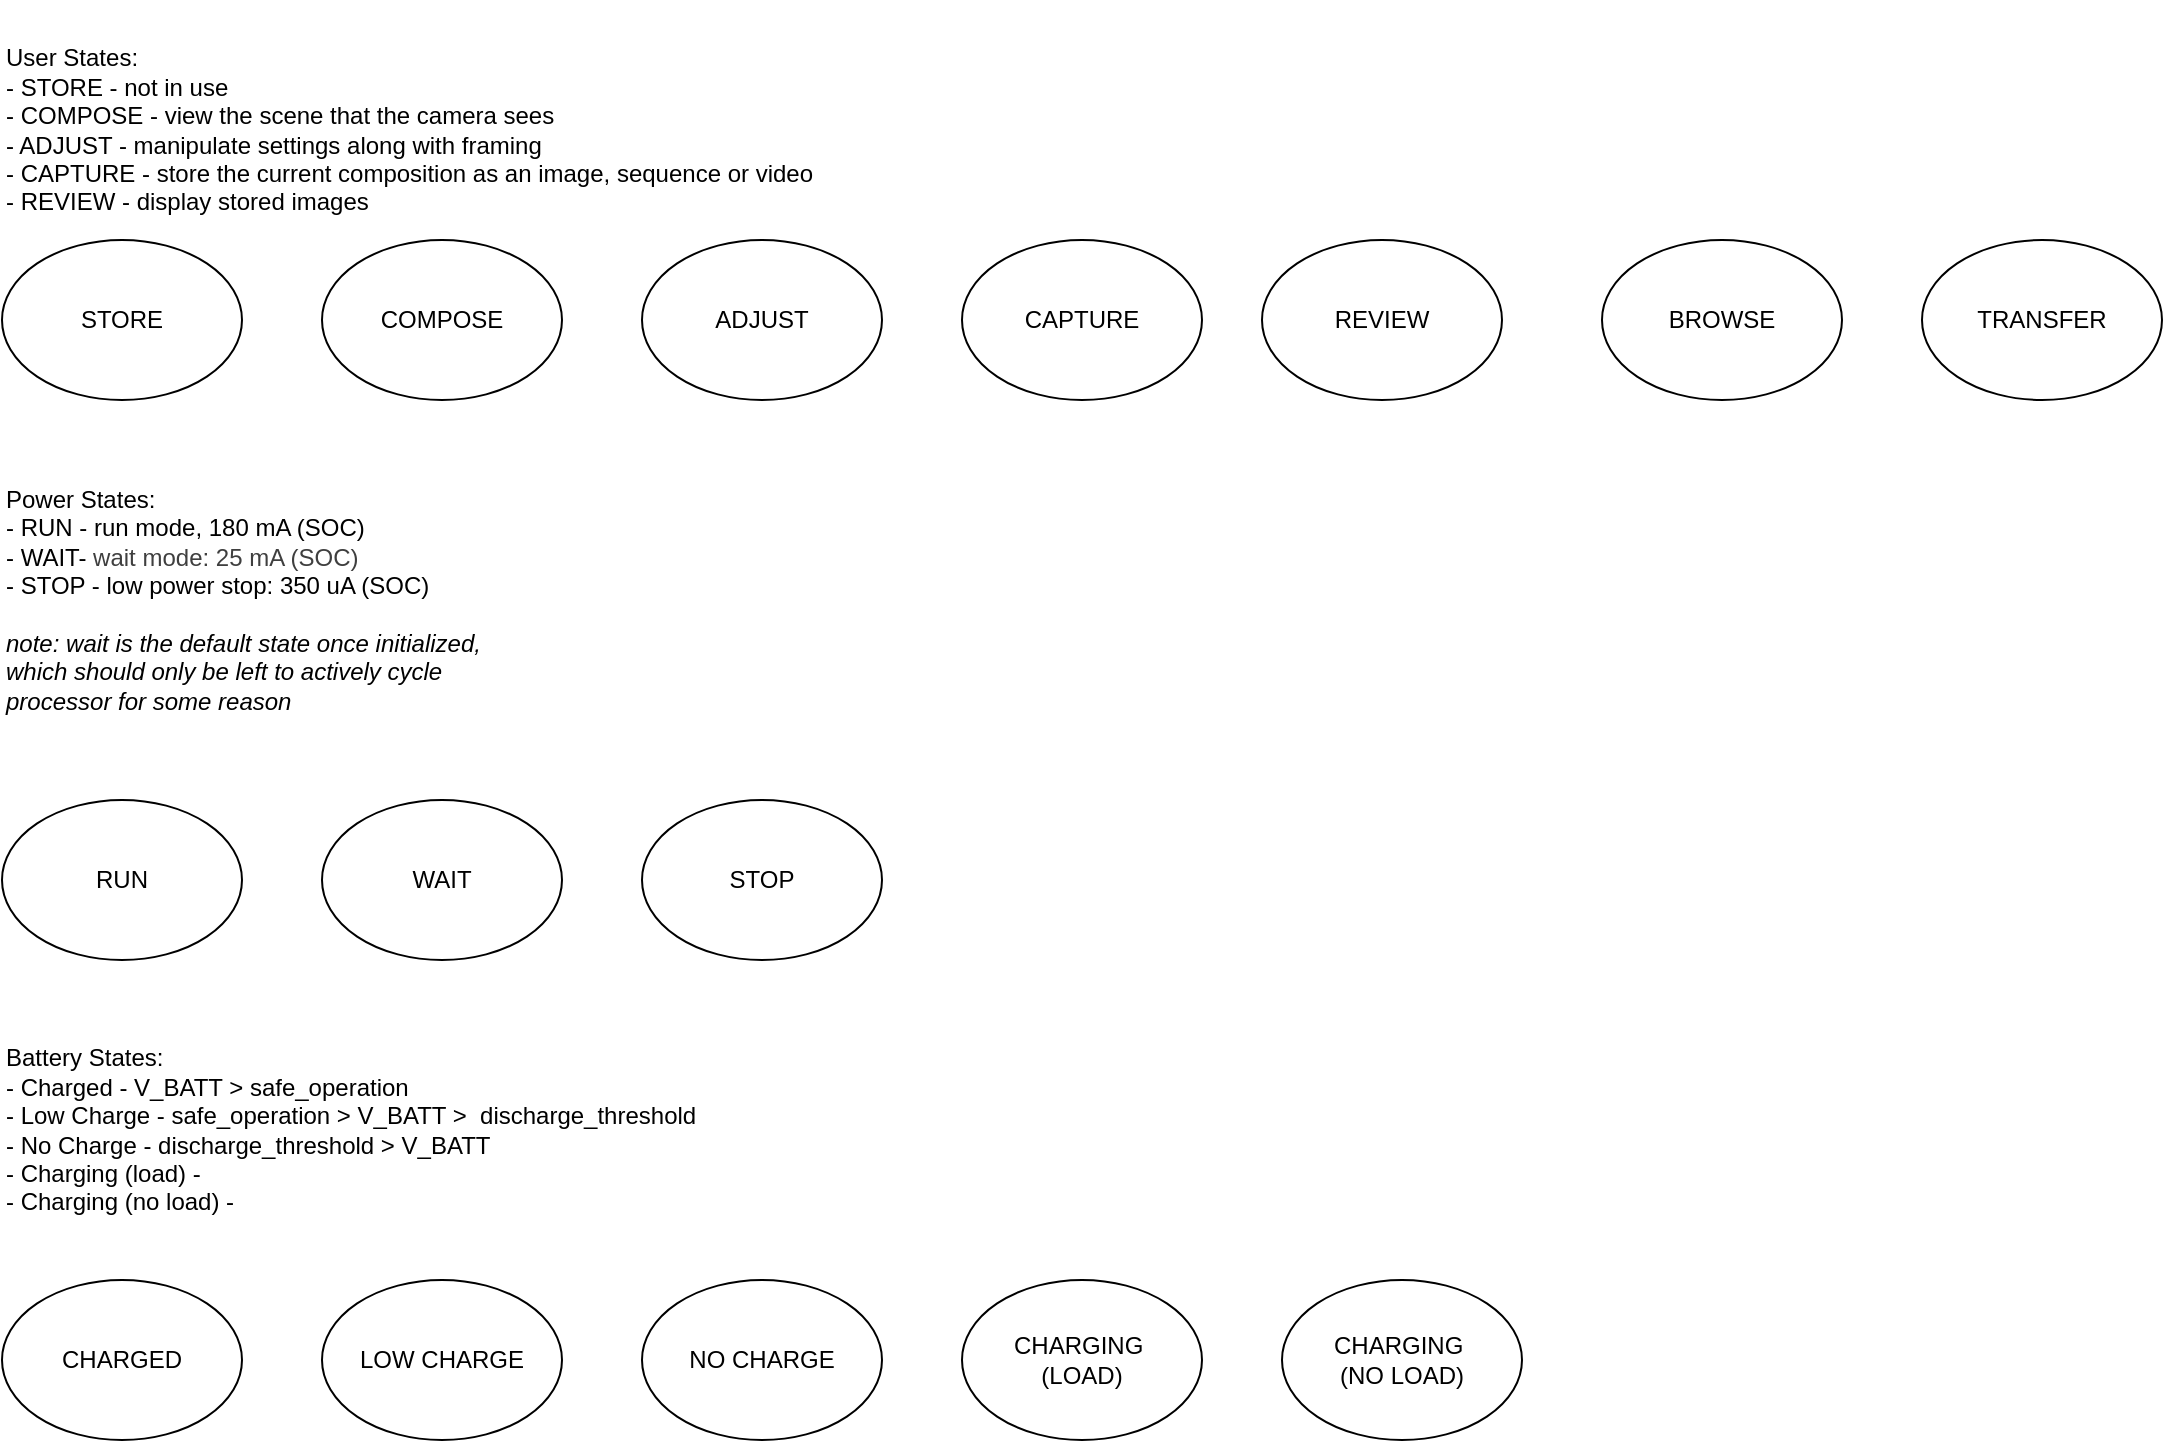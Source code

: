 <mxfile scale="3" border="0" version="27.0.9" pages="4">
  <diagram id="u_164H4_oDouBZCQ2vIq" name="outline">
    <mxGraphModel dx="1426" dy="1295" grid="1" gridSize="10" guides="1" tooltips="1" connect="1" arrows="1" fold="1" page="1" pageScale="1" pageWidth="850" pageHeight="1100" math="0" shadow="0">
      <root>
        <mxCell id="0" />
        <mxCell id="1" parent="0" />
        <mxCell id="4" value="User States:&amp;nbsp;&lt;div&gt;- STORE - not in use&lt;/div&gt;&lt;div&gt;- COMPOSE - view the scene that the camera sees&lt;/div&gt;&lt;div&gt;- ADJUST - manipulate settings along with framing&lt;/div&gt;&lt;div&gt;- CAPTURE - store the current composition as an image, sequence or video&lt;/div&gt;&lt;div&gt;- REVIEW - display stored images&lt;/div&gt;" style="text;html=1;align=left;verticalAlign=middle;whiteSpace=wrap;rounded=0;" parent="1" vertex="1">
          <mxGeometry width="450" height="130" as="geometry" />
        </mxCell>
        <mxCell id="5" value="Power States:&amp;nbsp;&lt;div&gt;- RUN - run mode, 180 mA (SOC)&lt;/div&gt;&lt;div&gt;- WAIT-&amp;nbsp;&lt;span style=&quot;color: rgb(63, 63, 63); background-color: transparent;&quot;&gt;wait mode: 25 mA (SOC)&lt;/span&gt;&lt;/div&gt;&lt;div&gt;- STOP - low power stop: 350 uA (SOC)&lt;/div&gt;&lt;div&gt;&lt;br&gt;&lt;/div&gt;&lt;div&gt;&lt;i&gt;note: wait is the default state once initialized, which should only be left to actively cycle processor for some reason&lt;/i&gt;&lt;/div&gt;" style="text;html=1;align=left;verticalAlign=middle;whiteSpace=wrap;rounded=0;" parent="1" vertex="1">
          <mxGeometry y="240" width="240" height="120" as="geometry" />
        </mxCell>
        <mxCell id="6" value="Battery States:&amp;nbsp;&lt;div&gt;- Charged - V_BATT &amp;gt; safe_operation&lt;/div&gt;&lt;div&gt;- Low Charge - safe_operation &amp;gt; V_BATT &amp;gt;&amp;nbsp; discharge_threshold&lt;/div&gt;&lt;div&gt;- No Charge - discharge_threshold &amp;gt; V_BATT&amp;nbsp;&lt;/div&gt;&lt;div&gt;- Charging (load) -&amp;nbsp;&lt;/div&gt;&lt;div&gt;- Charging (no load) -&amp;nbsp;&lt;/div&gt;" style="text;html=1;align=left;verticalAlign=middle;whiteSpace=wrap;rounded=0;" parent="1" vertex="1">
          <mxGeometry y="520" width="400" height="90" as="geometry" />
        </mxCell>
        <mxCell id="7" value="STORE" style="ellipse;whiteSpace=wrap;html=1;" parent="1" vertex="1">
          <mxGeometry y="120" width="120" height="80" as="geometry" />
        </mxCell>
        <mxCell id="8" value="COMPOSE" style="ellipse;whiteSpace=wrap;html=1;" parent="1" vertex="1">
          <mxGeometry x="160" y="120" width="120" height="80" as="geometry" />
        </mxCell>
        <mxCell id="9" value="ADJUST" style="ellipse;whiteSpace=wrap;html=1;" parent="1" vertex="1">
          <mxGeometry x="320" y="120" width="120" height="80" as="geometry" />
        </mxCell>
        <mxCell id="10" value="CAPTURE" style="ellipse;whiteSpace=wrap;html=1;" parent="1" vertex="1">
          <mxGeometry x="480" y="120" width="120" height="80" as="geometry" />
        </mxCell>
        <mxCell id="11" value="REVIEW" style="ellipse;whiteSpace=wrap;html=1;" parent="1" vertex="1">
          <mxGeometry x="630" y="120" width="120" height="80" as="geometry" />
        </mxCell>
        <mxCell id="12" value="RUN" style="ellipse;whiteSpace=wrap;html=1;" parent="1" vertex="1">
          <mxGeometry y="400" width="120" height="80" as="geometry" />
        </mxCell>
        <mxCell id="13" value="WAIT" style="ellipse;whiteSpace=wrap;html=1;" parent="1" vertex="1">
          <mxGeometry x="160" y="400" width="120" height="80" as="geometry" />
        </mxCell>
        <mxCell id="14" value="STOP" style="ellipse;whiteSpace=wrap;html=1;" parent="1" vertex="1">
          <mxGeometry x="320" y="400" width="120" height="80" as="geometry" />
        </mxCell>
        <mxCell id="17" value="CHARGED" style="ellipse;whiteSpace=wrap;html=1;" parent="1" vertex="1">
          <mxGeometry y="640" width="120" height="80" as="geometry" />
        </mxCell>
        <mxCell id="18" value="LOW CHARGE" style="ellipse;whiteSpace=wrap;html=1;" parent="1" vertex="1">
          <mxGeometry x="160" y="640" width="120" height="80" as="geometry" />
        </mxCell>
        <mxCell id="19" value="NO CHARGE" style="ellipse;whiteSpace=wrap;html=1;" parent="1" vertex="1">
          <mxGeometry x="320" y="640" width="120" height="80" as="geometry" />
        </mxCell>
        <mxCell id="20" value="CHARGING&amp;nbsp;&lt;div&gt;(LOAD)&lt;/div&gt;" style="ellipse;whiteSpace=wrap;html=1;" parent="1" vertex="1">
          <mxGeometry x="480" y="640" width="120" height="80" as="geometry" />
        </mxCell>
        <mxCell id="21" value="CHARGING&amp;nbsp;&lt;div&gt;(NO LOAD)&lt;/div&gt;" style="ellipse;whiteSpace=wrap;html=1;" parent="1" vertex="1">
          <mxGeometry x="640" y="640" width="120" height="80" as="geometry" />
        </mxCell>
        <mxCell id="mXTBW0SeBkd2r8dAu60U-21" value="BROWSE" style="ellipse;whiteSpace=wrap;html=1;" parent="1" vertex="1">
          <mxGeometry x="800" y="120" width="120" height="80" as="geometry" />
        </mxCell>
        <mxCell id="M0Pc-e_smEyUhrcIEciX-21" value="TRANSFER" style="ellipse;whiteSpace=wrap;html=1;" vertex="1" parent="1">
          <mxGeometry x="960" y="120" width="120" height="80" as="geometry" />
        </mxCell>
      </root>
    </mxGraphModel>
  </diagram>
  <diagram name="state_wip" id="Gi3HeYeHxiD3GEfkHtHr">
    <mxGraphModel dx="1030" dy="2036" grid="1" gridSize="10" guides="1" tooltips="1" connect="1" arrows="1" fold="1" page="1" pageScale="1" pageWidth="850" pageHeight="1100" math="0" shadow="0">
      <root>
        <mxCell id="PF5GRoASfXnw1Eo66F8z-0" />
        <mxCell id="PF5GRoASfXnw1Eo66F8z-1" parent="PF5GRoASfXnw1Eo66F8z-0" />
        <mxCell id="SA4txQJUdhA3p07YzFEH-62" value="" style="rounded=0;whiteSpace=wrap;html=1;fillColor=#fff2cc;strokeColor=#d6b656;shadow=0;glass=0;dashed=1;dashPattern=1 4;opacity=60;movable=1;resizable=1;rotatable=1;deletable=1;editable=1;locked=0;connectable=1;" parent="PF5GRoASfXnw1Eo66F8z-1" vertex="1">
          <mxGeometry x="890" y="710" width="830" height="180" as="geometry" />
        </mxCell>
        <mxCell id="SA4txQJUdhA3p07YzFEH-61" value="" style="rounded=0;whiteSpace=wrap;html=1;fillColor=#d5e8d4;strokeColor=#82b366;shadow=0;glass=0;dashed=1;dashPattern=1 4;opacity=60;" parent="PF5GRoASfXnw1Eo66F8z-1" vertex="1">
          <mxGeometry x="890" y="140" width="1040" height="570" as="geometry" />
        </mxCell>
        <mxCell id="nALcfiSXfkBssXr5Jk5L-4" value="OFF" style="rounded=0;whiteSpace=wrap;html=1;fillColor=#f9f7ed;strokeColor=#36393d;" parent="PF5GRoASfXnw1Eo66F8z-1" vertex="1">
          <mxGeometry x="445" y="290" width="350" height="120" as="geometry" />
        </mxCell>
        <mxCell id="nALcfiSXfkBssXr5Jk5L-2" value="NORMAL OPERATION" style="rounded=0;whiteSpace=wrap;html=1;fillColor=#f9f7ed;strokeColor=#36393d;" parent="PF5GRoASfXnw1Eo66F8z-1" vertex="1">
          <mxGeometry x="445" y="70" width="350" height="110" as="geometry" />
        </mxCell>
        <mxCell id="nALcfiSXfkBssXr5Jk5L-3" value="LOW POWER STATE" style="rounded=0;whiteSpace=wrap;html=1;fillColor=#f9f7ed;strokeColor=#36393d;" parent="PF5GRoASfXnw1Eo66F8z-1" vertex="1">
          <mxGeometry x="445" y="180" width="350" height="110" as="geometry" />
        </mxCell>
        <mxCell id="PF5GRoASfXnw1Eo66F8z-10" value="RUN" style="rounded=0;whiteSpace=wrap;html=1;fillColor=#f9f7ed;strokeColor=#36393d;" parent="PF5GRoASfXnw1Eo66F8z-1" vertex="1">
          <mxGeometry x="50" y="190" width="330" height="100" as="geometry" />
        </mxCell>
        <mxCell id="PF5GRoASfXnw1Eo66F8z-11" value="WAIT" style="rounded=0;whiteSpace=wrap;html=1;fillColor=#f9f7ed;strokeColor=#36393d;" parent="PF5GRoASfXnw1Eo66F8z-1" vertex="1">
          <mxGeometry x="50" y="-30" width="330" height="220" as="geometry" />
        </mxCell>
        <mxCell id="PF5GRoASfXnw1Eo66F8z-12" value="STOP" style="rounded=0;whiteSpace=wrap;html=1;fillColor=#f9f7ed;strokeColor=#36393d;" parent="PF5GRoASfXnw1Eo66F8z-1" vertex="1">
          <mxGeometry x="50" y="290" width="330" height="100" as="geometry" />
        </mxCell>
        <mxCell id="PF5GRoASfXnw1Eo66F8z-5" value="STOW" style="ellipse;whiteSpace=wrap;html=1;" parent="PF5GRoASfXnw1Eo66F8z-1" vertex="1">
          <mxGeometry x="60" y="300" width="120" height="80" as="geometry" />
        </mxCell>
        <mxCell id="7Lp3QyTnPXYvUR8mHOe9-4" style="edgeStyle=none;html=1;exitX=0.5;exitY=1;exitDx=0;exitDy=0;entryX=0.5;entryY=0;entryDx=0;entryDy=0;" parent="PF5GRoASfXnw1Eo66F8z-1" source="PF5GRoASfXnw1Eo66F8z-6" target="nALcfiSXfkBssXr5Jk5L-16" edge="1">
          <mxGeometry relative="1" as="geometry">
            <mxPoint x="420" y="840" as="targetPoint" />
            <Array as="points">
              <mxPoint x="360" y="850" />
            </Array>
          </mxGeometry>
        </mxCell>
        <mxCell id="7Lp3QyTnPXYvUR8mHOe9-17" style="edgeStyle=none;html=1;exitX=0;exitY=0.5;exitDx=0;exitDy=0;entryX=1;entryY=0.5;entryDx=0;entryDy=0;" parent="PF5GRoASfXnw1Eo66F8z-1" source="PF5GRoASfXnw1Eo66F8z-6" target="nALcfiSXfkBssXr5Jk5L-15" edge="1">
          <mxGeometry relative="1" as="geometry" />
        </mxCell>
        <mxCell id="7Lp3QyTnPXYvUR8mHOe9-26" style="edgeStyle=none;html=1;exitX=1;exitY=1;exitDx=0;exitDy=0;entryX=0;entryY=0;entryDx=0;entryDy=0;" parent="PF5GRoASfXnw1Eo66F8z-1" source="PF5GRoASfXnw1Eo66F8z-6" target="nALcfiSXfkBssXr5Jk5L-17" edge="1">
          <mxGeometry relative="1" as="geometry" />
        </mxCell>
        <mxCell id="SA4txQJUdhA3p07YzFEH-35" style="edgeStyle=none;html=1;exitX=0;exitY=0;exitDx=0;exitDy=0;entryX=1;entryY=1;entryDx=0;entryDy=0;" parent="PF5GRoASfXnw1Eo66F8z-1" source="PF5GRoASfXnw1Eo66F8z-6" target="SA4txQJUdhA3p07YzFEH-33" edge="1">
          <mxGeometry relative="1" as="geometry" />
        </mxCell>
        <mxCell id="SA4txQJUdhA3p07YzFEH-36" value="browse input" style="edgeLabel;html=1;align=center;verticalAlign=middle;resizable=0;points=[];" parent="SA4txQJUdhA3p07YzFEH-35" vertex="1" connectable="0">
          <mxGeometry x="-0.207" y="2" relative="1" as="geometry">
            <mxPoint as="offset" />
          </mxGeometry>
        </mxCell>
        <mxCell id="oPS9kKFKHKaSmfcF8Ygm-2" style="edgeStyle=none;html=1;exitX=1;exitY=0;exitDx=0;exitDy=0;entryX=0;entryY=0.5;entryDx=0;entryDy=0;" edge="1" parent="PF5GRoASfXnw1Eo66F8z-1" source="PF5GRoASfXnw1Eo66F8z-6" target="oPS9kKFKHKaSmfcF8Ygm-1">
          <mxGeometry relative="1" as="geometry" />
        </mxCell>
        <mxCell id="PF5GRoASfXnw1Eo66F8z-6" value="COMPOSE" style="ellipse;whiteSpace=wrap;html=1;" parent="PF5GRoASfXnw1Eo66F8z-1" vertex="1">
          <mxGeometry x="325" y="740" width="120" height="80" as="geometry" />
        </mxCell>
        <mxCell id="PF5GRoASfXnw1Eo66F8z-7" value="ADJUST" style="ellipse;whiteSpace=wrap;html=1;" parent="PF5GRoASfXnw1Eo66F8z-1" vertex="1">
          <mxGeometry x="60" y="200" width="120" height="80" as="geometry" />
        </mxCell>
        <mxCell id="PF5GRoASfXnw1Eo66F8z-8" value="CAPTURE" style="ellipse;whiteSpace=wrap;html=1;" parent="PF5GRoASfXnw1Eo66F8z-1" vertex="1">
          <mxGeometry x="240" y="200" width="120" height="80" as="geometry" />
        </mxCell>
        <mxCell id="PF5GRoASfXnw1Eo66F8z-9" value="REVIEW" style="ellipse;whiteSpace=wrap;html=1;" parent="PF5GRoASfXnw1Eo66F8z-1" vertex="1">
          <mxGeometry x="60" y="-10" width="120" height="80" as="geometry" />
        </mxCell>
        <mxCell id="PF5GRoASfXnw1Eo66F8z-13" value="CHARGED" style="ellipse;whiteSpace=wrap;html=1;dashed=1;dashPattern=1 4;strokeColor=none;fillColor=#d5e8d4;opacity=60;" parent="PF5GRoASfXnw1Eo66F8z-1" vertex="1">
          <mxGeometry x="455" y="80" width="130" height="90" as="geometry" />
        </mxCell>
        <mxCell id="PF5GRoASfXnw1Eo66F8z-14" value="LOW CHARGE" style="ellipse;whiteSpace=wrap;html=1;dashed=1;dashPattern=1 4;strokeColor=none;fillColor=#d5e8d4;opacity=60;" parent="PF5GRoASfXnw1Eo66F8z-1" vertex="1">
          <mxGeometry x="445" y="195" width="120" height="80" as="geometry" />
        </mxCell>
        <mxCell id="PF5GRoASfXnw1Eo66F8z-15" value="NO CHARGE" style="ellipse;whiteSpace=wrap;html=1;dashed=1;dashPattern=1 4;strokeColor=none;fillColor=#d5e8d4;opacity=60;" parent="PF5GRoASfXnw1Eo66F8z-1" vertex="1">
          <mxGeometry x="460" y="320" width="120" height="80" as="geometry" />
        </mxCell>
        <mxCell id="PF5GRoASfXnw1Eo66F8z-16" value="CHARGING&amp;nbsp;&lt;div&gt;&lt;br&gt;&lt;/div&gt;" style="ellipse;whiteSpace=wrap;html=1;dashed=1;dashPattern=1 4;strokeColor=none;fillColor=#d5e8d4;opacity=60;" parent="PF5GRoASfXnw1Eo66F8z-1" vertex="1">
          <mxGeometry x="665" y="85" width="120" height="80" as="geometry" />
        </mxCell>
        <mxCell id="SA4txQJUdhA3p07YzFEH-39" style="edgeStyle=none;html=1;exitX=0.5;exitY=1;exitDx=0;exitDy=0;entryX=0;entryY=1;entryDx=0;entryDy=0;" parent="PF5GRoASfXnw1Eo66F8z-1" source="nALcfiSXfkBssXr5Jk5L-15" target="PF5GRoASfXnw1Eo66F8z-6" edge="1">
          <mxGeometry relative="1" as="geometry">
            <Array as="points">
              <mxPoint x="200" y="920" />
              <mxPoint x="280" y="920" />
            </Array>
          </mxGeometry>
        </mxCell>
        <mxCell id="nALcfiSXfkBssXr5Jk5L-15" value="REVIEW" style="ellipse;whiteSpace=wrap;html=1;" parent="PF5GRoASfXnw1Eo66F8z-1" vertex="1">
          <mxGeometry x="140" y="740" width="120" height="80" as="geometry" />
        </mxCell>
        <mxCell id="7Lp3QyTnPXYvUR8mHOe9-14" style="edgeStyle=none;html=1;exitX=1;exitY=0.5;exitDx=0;exitDy=0;entryX=0;entryY=0.5;entryDx=0;entryDy=0;" parent="PF5GRoASfXnw1Eo66F8z-1" source="nALcfiSXfkBssXr5Jk5L-16" target="nALcfiSXfkBssXr5Jk5L-17" edge="1">
          <mxGeometry relative="1" as="geometry" />
        </mxCell>
        <mxCell id="7Lp3QyTnPXYvUR8mHOe9-18" style="edgeStyle=none;html=1;exitX=0;exitY=0;exitDx=0;exitDy=0;entryX=1;entryY=1;entryDx=0;entryDy=0;" parent="PF5GRoASfXnw1Eo66F8z-1" source="nALcfiSXfkBssXr5Jk5L-16" target="nALcfiSXfkBssXr5Jk5L-15" edge="1">
          <mxGeometry relative="1" as="geometry" />
        </mxCell>
        <mxCell id="eqZQaVxif8yxWV6bubAn-1" style="edgeStyle=none;html=1;exitX=0.5;exitY=0;exitDx=0;exitDy=0;entryX=0.5;entryY=1;entryDx=0;entryDy=0;" parent="PF5GRoASfXnw1Eo66F8z-1" source="nALcfiSXfkBssXr5Jk5L-16" target="PF5GRoASfXnw1Eo66F8z-6" edge="1">
          <mxGeometry relative="1" as="geometry">
            <Array as="points">
              <mxPoint x="410" y="850" />
            </Array>
          </mxGeometry>
        </mxCell>
        <mxCell id="nALcfiSXfkBssXr5Jk5L-16" value="ADJUST" style="ellipse;whiteSpace=wrap;html=1;" parent="PF5GRoASfXnw1Eo66F8z-1" vertex="1">
          <mxGeometry x="325" y="880" width="120" height="80" as="geometry" />
        </mxCell>
        <mxCell id="nALcfiSXfkBssXr5Jk5L-17" value="CAPTURE" style="ellipse;whiteSpace=wrap;html=1;" parent="PF5GRoASfXnw1Eo66F8z-1" vertex="1">
          <mxGeometry x="500" y="880" width="120" height="80" as="geometry" />
        </mxCell>
        <mxCell id="7Lp3QyTnPXYvUR8mHOe9-15" style="edgeStyle=none;html=1;exitX=0.5;exitY=1;exitDx=0;exitDy=0;entryX=0.5;entryY=0;entryDx=0;entryDy=0;" parent="PF5GRoASfXnw1Eo66F8z-1" source="nALcfiSXfkBssXr5Jk5L-18" target="PF5GRoASfXnw1Eo66F8z-6" edge="1">
          <mxGeometry relative="1" as="geometry" />
        </mxCell>
        <mxCell id="nALcfiSXfkBssXr5Jk5L-18" value="STOW" style="ellipse;whiteSpace=wrap;html=1;" parent="PF5GRoASfXnw1Eo66F8z-1" vertex="1">
          <mxGeometry x="325" y="520" width="120" height="80" as="geometry" />
        </mxCell>
        <mxCell id="nALcfiSXfkBssXr5Jk5L-19" value="TRANSFER" style="ellipse;whiteSpace=wrap;html=1;" parent="PF5GRoASfXnw1Eo66F8z-1" vertex="1">
          <mxGeometry x="240" y="95" width="120" height="80" as="geometry" />
        </mxCell>
        <mxCell id="7Lp3QyTnPXYvUR8mHOe9-19" value="capture input" style="text;html=1;align=center;verticalAlign=middle;whiteSpace=wrap;rounded=0;" parent="PF5GRoASfXnw1Eo66F8z-1" vertex="1">
          <mxGeometry x="445" y="930" width="60" height="30" as="geometry" />
        </mxCell>
        <mxCell id="7Lp3QyTnPXYvUR8mHOe9-27" value="capture input" style="text;html=1;align=center;verticalAlign=middle;whiteSpace=wrap;rounded=0;" parent="PF5GRoASfXnw1Eo66F8z-1" vertex="1">
          <mxGeometry x="470" y="830" width="60" height="30" as="geometry" />
        </mxCell>
        <mxCell id="7Lp3QyTnPXYvUR8mHOe9-28" value="review input" style="text;html=1;align=center;verticalAlign=middle;whiteSpace=wrap;rounded=0;" parent="PF5GRoASfXnw1Eo66F8z-1" vertex="1">
          <mxGeometry x="240" y="840" width="60" height="30" as="geometry" />
        </mxCell>
        <mxCell id="7Lp3QyTnPXYvUR8mHOe9-29" value="review input" style="text;html=1;align=center;verticalAlign=middle;whiteSpace=wrap;rounded=0;" parent="PF5GRoASfXnw1Eo66F8z-1" vertex="1">
          <mxGeometry x="270" y="790" width="60" height="30" as="geometry" />
        </mxCell>
        <mxCell id="7Lp3QyTnPXYvUR8mHOe9-31" value="adjust input" style="text;html=1;align=center;verticalAlign=middle;whiteSpace=wrap;rounded=0;" parent="PF5GRoASfXnw1Eo66F8z-1" vertex="1">
          <mxGeometry x="355" y="830" width="60" height="40" as="geometry" />
        </mxCell>
        <mxCell id="7Lp3QyTnPXYvUR8mHOe9-32" value="wakeup&amp;nbsp;&lt;span style=&quot;background-color: transparent;&quot;&gt;input&lt;/span&gt;" style="text;html=1;align=center;verticalAlign=middle;whiteSpace=wrap;rounded=0;" parent="PF5GRoASfXnw1Eo66F8z-1" vertex="1">
          <mxGeometry x="395" y="650" width="60" height="30" as="geometry" />
        </mxCell>
        <mxCell id="SA4txQJUdhA3p07YzFEH-4" style="edgeStyle=none;html=1;exitX=0.5;exitY=1;exitDx=0;exitDy=0;" parent="PF5GRoASfXnw1Eo66F8z-1" source="SA4txQJUdhA3p07YzFEH-6" target="SA4txQJUdhA3p07YzFEH-3" edge="1">
          <mxGeometry relative="1" as="geometry" />
        </mxCell>
        <mxCell id="SA4txQJUdhA3p07YzFEH-9" value="charged OR charging" style="edgeLabel;html=1;align=center;verticalAlign=middle;resizable=0;points=[];" parent="SA4txQJUdhA3p07YzFEH-4" vertex="1" connectable="0">
          <mxGeometry x="-0.246" y="1" relative="1" as="geometry">
            <mxPoint x="-1" y="-16" as="offset" />
          </mxGeometry>
        </mxCell>
        <mxCell id="SA4txQJUdhA3p07YzFEH-0" value="" style="ellipse;whiteSpace=wrap;html=1;strokeColor=#FFFF66;fillColor=#000000;" parent="PF5GRoASfXnw1Eo66F8z-1" vertex="1">
          <mxGeometry x="1320" y="80" width="20" height="20" as="geometry" />
        </mxCell>
        <mxCell id="SA4txQJUdhA3p07YzFEH-16" value="&lt;span style=&quot;color: rgb(0, 0, 0);&quot;&gt;charged OR charging&lt;/span&gt;" style="edgeStyle=none;html=1;exitX=0.5;exitY=1;exitDx=0;exitDy=0;entryX=0.5;entryY=0;entryDx=0;entryDy=0;" parent="PF5GRoASfXnw1Eo66F8z-1" source="SA4txQJUdhA3p07YzFEH-23" target="SA4txQJUdhA3p07YzFEH-15" edge="1">
          <mxGeometry x="-0.5" relative="1" as="geometry">
            <mxPoint as="offset" />
          </mxGeometry>
        </mxCell>
        <mxCell id="SA4txQJUdhA3p07YzFEH-90" style="edgeStyle=none;html=1;exitX=1;exitY=0;exitDx=0;exitDy=0;entryX=0.5;entryY=0;entryDx=0;entryDy=0;" parent="PF5GRoASfXnw1Eo66F8z-1" source="SA4txQJUdhA3p07YzFEH-3" target="SA4txQJUdhA3p07YzFEH-88" edge="1">
          <mxGeometry relative="1" as="geometry">
            <Array as="points">
              <mxPoint x="1620" y="400" />
            </Array>
          </mxGeometry>
        </mxCell>
        <mxCell id="SA4txQJUdhA3p07YzFEH-91" value="watchdog" style="edgeLabel;html=1;align=center;verticalAlign=middle;resizable=0;points=[];" parent="SA4txQJUdhA3p07YzFEH-90" vertex="1" connectable="0">
          <mxGeometry x="-0.642" y="1" relative="1" as="geometry">
            <mxPoint x="6" as="offset" />
          </mxGeometry>
        </mxCell>
        <mxCell id="SA4txQJUdhA3p07YzFEH-94" style="edgeStyle=none;html=1;exitX=0;exitY=1;exitDx=0;exitDy=0;entryX=0.5;entryY=0;entryDx=0;entryDy=0;" parent="PF5GRoASfXnw1Eo66F8z-1" source="SA4txQJUdhA3p07YzFEH-3" target="SA4txQJUdhA3p07YzFEH-50" edge="1">
          <mxGeometry relative="1" as="geometry">
            <Array as="points">
              <mxPoint x="1288" y="510" />
              <mxPoint x="1250" y="510" />
            </Array>
          </mxGeometry>
        </mxCell>
        <mxCell id="SA4txQJUdhA3p07YzFEH-111" style="edgeStyle=none;html=1;exitX=1;exitY=1;exitDx=0;exitDy=0;entryX=0.5;entryY=0;entryDx=0;entryDy=0;" parent="PF5GRoASfXnw1Eo66F8z-1" source="SA4txQJUdhA3p07YzFEH-3" target="SA4txQJUdhA3p07YzFEH-23" edge="1">
          <mxGeometry relative="1" as="geometry">
            <Array as="points">
              <mxPoint x="1372" y="510" />
              <mxPoint x="1410" y="510" />
            </Array>
          </mxGeometry>
        </mxCell>
        <mxCell id="SA4txQJUdhA3p07YzFEH-119" style="edgeStyle=none;html=1;exitX=0;exitY=0;exitDx=0;exitDy=0;entryX=0.5;entryY=0;entryDx=0;entryDy=0;" parent="PF5GRoASfXnw1Eo66F8z-1" source="SA4txQJUdhA3p07YzFEH-3" target="SA4txQJUdhA3p07YzFEH-72" edge="1">
          <mxGeometry relative="1" as="geometry">
            <Array as="points">
              <mxPoint x="1150" y="400" />
              <mxPoint x="1150" y="320" />
              <mxPoint x="990" y="320" />
            </Array>
          </mxGeometry>
        </mxCell>
        <mxCell id="SA4txQJUdhA3p07YzFEH-3" value="COMPOSE" style="ellipse;whiteSpace=wrap;html=1;" parent="PF5GRoASfXnw1Eo66F8z-1" vertex="1">
          <mxGeometry x="1270" y="390" width="120" height="80" as="geometry" />
        </mxCell>
        <mxCell id="SA4txQJUdhA3p07YzFEH-7" value="" style="edgeStyle=none;html=1;exitX=0.5;exitY=1;exitDx=0;exitDy=0;" parent="PF5GRoASfXnw1Eo66F8z-1" source="SA4txQJUdhA3p07YzFEH-0" target="SA4txQJUdhA3p07YzFEH-6" edge="1">
          <mxGeometry relative="1" as="geometry">
            <mxPoint x="1331.84" y="134.68" as="sourcePoint" />
            <mxPoint x="1331.84" y="334.68" as="targetPoint" />
          </mxGeometry>
        </mxCell>
        <mxCell id="SA4txQJUdhA3p07YzFEH-8" value="wake up input" style="edgeLabel;html=1;align=center;verticalAlign=middle;resizable=0;points=[];" parent="SA4txQJUdhA3p07YzFEH-7" vertex="1" connectable="0">
          <mxGeometry x="-0.039" y="-3" relative="1" as="geometry">
            <mxPoint x="3" y="-9" as="offset" />
          </mxGeometry>
        </mxCell>
        <mxCell id="SA4txQJUdhA3p07YzFEH-102" style="edgeStyle=none;html=1;exitX=1;exitY=0.5;exitDx=0;exitDy=0;entryX=0.5;entryY=0;entryDx=0;entryDy=0;" parent="PF5GRoASfXnw1Eo66F8z-1" source="SA4txQJUdhA3p07YzFEH-6" target="SA4txQJUdhA3p07YzFEH-77" edge="1">
          <mxGeometry relative="1" as="geometry">
            <Array as="points">
              <mxPoint x="1840" y="210" />
            </Array>
          </mxGeometry>
        </mxCell>
        <mxCell id="SA4txQJUdhA3p07YzFEH-104" value="too low" style="edgeLabel;html=1;align=center;verticalAlign=middle;resizable=0;points=[];" parent="SA4txQJUdhA3p07YzFEH-102" vertex="1" connectable="0">
          <mxGeometry x="-0.889" y="2" relative="1" as="geometry">
            <mxPoint x="2" y="-5" as="offset" />
          </mxGeometry>
        </mxCell>
        <mxCell id="SA4txQJUdhA3p07YzFEH-105" style="edgeStyle=none;html=1;exitX=0;exitY=0.5;exitDx=0;exitDy=0;entryX=0.5;entryY=0;entryDx=0;entryDy=0;" parent="PF5GRoASfXnw1Eo66F8z-1" source="SA4txQJUdhA3p07YzFEH-6" target="SA4txQJUdhA3p07YzFEH-3" edge="1">
          <mxGeometry relative="1" as="geometry">
            <Array as="points">
              <mxPoint x="1270" y="210" />
              <mxPoint x="1270" y="350" />
              <mxPoint x="1330" y="350" />
            </Array>
          </mxGeometry>
        </mxCell>
        <mxCell id="SA4txQJUdhA3p07YzFEH-106" value="low" style="edgeLabel;html=1;align=center;verticalAlign=middle;resizable=0;points=[];" parent="SA4txQJUdhA3p07YzFEH-105" vertex="1" connectable="0">
          <mxGeometry x="-0.851" y="-1" relative="1" as="geometry">
            <mxPoint x="-21" y="1" as="offset" />
          </mxGeometry>
        </mxCell>
        <mxCell id="SA4txQJUdhA3p07YzFEH-6" value="BATTERY" style="rhombus;whiteSpace=wrap;html=1;fillColor=#60a917;fontColor=#ffffff;strokeColor=#2D7600;" parent="PF5GRoASfXnw1Eo66F8z-1" vertex="1">
          <mxGeometry x="1290" y="170" width="80" height="80" as="geometry" />
        </mxCell>
        <mxCell id="SA4txQJUdhA3p07YzFEH-92" style="edgeStyle=none;html=1;exitX=1;exitY=0.5;exitDx=0;exitDy=0;entryX=0;entryY=0.5;entryDx=0;entryDy=0;" parent="PF5GRoASfXnw1Eo66F8z-1" source="SA4txQJUdhA3p07YzFEH-10" target="SA4txQJUdhA3p07YzFEH-3" edge="1">
          <mxGeometry relative="1" as="geometry">
            <Array as="points">
              <mxPoint x="1090" y="530" />
              <mxPoint x="1090" y="430" />
            </Array>
          </mxGeometry>
        </mxCell>
        <mxCell id="SA4txQJUdhA3p07YzFEH-107" style="edgeStyle=none;html=1;exitX=0;exitY=0.5;exitDx=0;exitDy=0;entryX=0;entryY=0.5;entryDx=0;entryDy=0;" parent="PF5GRoASfXnw1Eo66F8z-1" source="SA4txQJUdhA3p07YzFEH-10" target="SA4txQJUdhA3p07YzFEH-72" edge="1">
          <mxGeometry relative="1" as="geometry">
            <Array as="points">
              <mxPoint x="900" y="530" />
              <mxPoint x="900" y="380" />
            </Array>
          </mxGeometry>
        </mxCell>
        <mxCell id="SA4txQJUdhA3p07YzFEH-10" value="REVIEW" style="ellipse;whiteSpace=wrap;html=1;" parent="PF5GRoASfXnw1Eo66F8z-1" vertex="1">
          <mxGeometry x="930" y="490" width="120" height="80" as="geometry" />
        </mxCell>
        <mxCell id="SA4txQJUdhA3p07YzFEH-13" value="review input" style="text;html=1;align=center;verticalAlign=middle;whiteSpace=wrap;rounded=0;" parent="PF5GRoASfXnw1Eo66F8z-1" vertex="1">
          <mxGeometry x="1140" y="265" width="80" height="30" as="geometry" />
        </mxCell>
        <mxCell id="SA4txQJUdhA3p07YzFEH-28" style="edgeStyle=none;html=1;exitX=0;exitY=0.5;exitDx=0;exitDy=0;entryX=1;entryY=0.5;entryDx=0;entryDy=0;startArrow=none;startFill=0;" parent="PF5GRoASfXnw1Eo66F8z-1" source="SA4txQJUdhA3p07YzFEH-15" target="SA4txQJUdhA3p07YzFEH-27" edge="1">
          <mxGeometry relative="1" as="geometry" />
        </mxCell>
        <mxCell id="SA4txQJUdhA3p07YzFEH-56" value="capture input" style="edgeLabel;html=1;align=center;verticalAlign=middle;resizable=0;points=[];" parent="SA4txQJUdhA3p07YzFEH-28" vertex="1" connectable="0">
          <mxGeometry x="-0.623" y="-4" relative="1" as="geometry">
            <mxPoint x="11" y="19" as="offset" />
          </mxGeometry>
        </mxCell>
        <mxCell id="SA4txQJUdhA3p07YzFEH-114" style="edgeStyle=none;html=1;exitX=1;exitY=0.5;exitDx=0;exitDy=0;entryX=0.5;entryY=1;entryDx=0;entryDy=0;" parent="PF5GRoASfXnw1Eo66F8z-1" source="SA4txQJUdhA3p07YzFEH-15" target="SA4txQJUdhA3p07YzFEH-3" edge="1">
          <mxGeometry relative="1" as="geometry">
            <Array as="points">
              <mxPoint x="1550" y="790" />
              <mxPoint x="1550" y="710" />
              <mxPoint x="1330" y="710" />
            </Array>
          </mxGeometry>
        </mxCell>
        <mxCell id="SA4txQJUdhA3p07YzFEH-115" value="adjustment&amp;nbsp;&lt;span style=&quot;background-color: light-dark(#ffffff, var(--ge-dark-color, #121212));&quot;&gt;complete&lt;/span&gt;" style="edgeLabel;html=1;align=center;verticalAlign=middle;resizable=0;points=[];" parent="SA4txQJUdhA3p07YzFEH-114" vertex="1" connectable="0">
          <mxGeometry x="-0.858" y="-1" relative="1" as="geometry">
            <mxPoint x="16" y="9" as="offset" />
          </mxGeometry>
        </mxCell>
        <mxCell id="SA4txQJUdhA3p07YzFEH-15" value="ADJUST" style="ellipse;whiteSpace=wrap;html=1;" parent="PF5GRoASfXnw1Eo66F8z-1" vertex="1">
          <mxGeometry x="1350" y="750" width="120" height="80" as="geometry" />
        </mxCell>
        <mxCell id="SA4txQJUdhA3p07YzFEH-112" style="edgeStyle=none;html=1;exitX=0;exitY=0.5;exitDx=0;exitDy=0;entryX=0.5;entryY=1;entryDx=0;entryDy=0;" parent="PF5GRoASfXnw1Eo66F8z-1" source="SA4txQJUdhA3p07YzFEH-23" target="SA4txQJUdhA3p07YzFEH-3" edge="1">
          <mxGeometry relative="1" as="geometry">
            <Array as="points">
              <mxPoint x="1330" y="590" />
            </Array>
          </mxGeometry>
        </mxCell>
        <mxCell id="SA4txQJUdhA3p07YzFEH-113" value="low" style="edgeLabel;html=1;align=center;verticalAlign=middle;resizable=0;points=[];" parent="SA4txQJUdhA3p07YzFEH-112" vertex="1" connectable="0">
          <mxGeometry x="-0.711" y="1" relative="1" as="geometry">
            <mxPoint x="3" y="-1" as="offset" />
          </mxGeometry>
        </mxCell>
        <mxCell id="SA4txQJUdhA3p07YzFEH-120" style="edgeStyle=none;html=1;exitX=1;exitY=0.5;exitDx=0;exitDy=0;" parent="PF5GRoASfXnw1Eo66F8z-1" source="SA4txQJUdhA3p07YzFEH-23" target="SA4txQJUdhA3p07YzFEH-77" edge="1">
          <mxGeometry relative="1" as="geometry" />
        </mxCell>
        <mxCell id="SA4txQJUdhA3p07YzFEH-121" value="too low" style="edgeLabel;html=1;align=center;verticalAlign=middle;resizable=0;points=[];" parent="SA4txQJUdhA3p07YzFEH-120" vertex="1" connectable="0">
          <mxGeometry x="-0.8" y="-1" relative="1" as="geometry">
            <mxPoint as="offset" />
          </mxGeometry>
        </mxCell>
        <mxCell id="SA4txQJUdhA3p07YzFEH-23" value="BATTERY" style="rhombus;whiteSpace=wrap;html=1;fillColor=#60a917;fontColor=#ffffff;strokeColor=#2D7600;" parent="PF5GRoASfXnw1Eo66F8z-1" vertex="1">
          <mxGeometry x="1370" y="550" width="80" height="80" as="geometry" />
        </mxCell>
        <mxCell id="SA4txQJUdhA3p07YzFEH-31" style="edgeStyle=none;html=1;exitX=0.5;exitY=0;exitDx=0;exitDy=0;" parent="PF5GRoASfXnw1Eo66F8z-1" source="SA4txQJUdhA3p07YzFEH-27" target="SA4txQJUdhA3p07YzFEH-10" edge="1">
          <mxGeometry relative="1" as="geometry" />
        </mxCell>
        <mxCell id="SA4txQJUdhA3p07YzFEH-45" value="capture complete" style="edgeLabel;html=1;align=center;verticalAlign=middle;resizable=0;points=[];" parent="SA4txQJUdhA3p07YzFEH-31" vertex="1" connectable="0">
          <mxGeometry x="-0.11" y="-4" relative="1" as="geometry">
            <mxPoint x="-4" y="94" as="offset" />
          </mxGeometry>
        </mxCell>
        <mxCell id="SA4txQJUdhA3p07YzFEH-27" value="CAPTURE" style="ellipse;whiteSpace=wrap;html=1;" parent="PF5GRoASfXnw1Eo66F8z-1" vertex="1">
          <mxGeometry x="930" y="750" width="120" height="80" as="geometry" />
        </mxCell>
        <mxCell id="SA4txQJUdhA3p07YzFEH-32" value="BROWSE" style="ellipse;whiteSpace=wrap;html=1;" parent="PF5GRoASfXnw1Eo66F8z-1" vertex="1">
          <mxGeometry x="60" y="90" width="120" height="80" as="geometry" />
        </mxCell>
        <mxCell id="SA4txQJUdhA3p07YzFEH-37" style="edgeStyle=none;html=1;exitX=0.5;exitY=1;exitDx=0;exitDy=0;entryX=0.5;entryY=0;entryDx=0;entryDy=0;" parent="PF5GRoASfXnw1Eo66F8z-1" source="SA4txQJUdhA3p07YzFEH-33" target="nALcfiSXfkBssXr5Jk5L-15" edge="1">
          <mxGeometry relative="1" as="geometry" />
        </mxCell>
        <mxCell id="SA4txQJUdhA3p07YzFEH-38" value="photo selected" style="edgeLabel;html=1;align=center;verticalAlign=middle;resizable=0;points=[];" parent="SA4txQJUdhA3p07YzFEH-37" vertex="1" connectable="0">
          <mxGeometry x="-0.323" y="3" relative="1" as="geometry">
            <mxPoint as="offset" />
          </mxGeometry>
        </mxCell>
        <mxCell id="SA4txQJUdhA3p07YzFEH-33" value="BROWSE" style="ellipse;whiteSpace=wrap;html=1;" parent="PF5GRoASfXnw1Eo66F8z-1" vertex="1">
          <mxGeometry x="140" y="570" width="120" height="80" as="geometry" />
        </mxCell>
        <mxCell id="SA4txQJUdhA3p07YzFEH-42" value="&lt;span style=&quot;color: rgb(0, 0, 0); font-size: 11px; text-wrap-mode: nowrap; background-color: rgb(255, 255, 255);&quot;&gt;compose input&amp;nbsp;&lt;/span&gt;&lt;div style=&quot;font-size: 11px; text-wrap-mode: nowrap;&quot;&gt;or&lt;/div&gt;&lt;div style=&quot;font-size: 11px; text-wrap-mode: nowrap;&quot;&gt;&amp;nbsp;post-capture review timeout&lt;/div&gt;" style="text;html=1;align=center;verticalAlign=middle;whiteSpace=wrap;rounded=0;" parent="PF5GRoASfXnw1Eo66F8z-1" vertex="1">
          <mxGeometry x="210" y="930" width="60" height="30" as="geometry" />
        </mxCell>
        <mxCell id="SA4txQJUdhA3p07YzFEH-52" style="edgeStyle=none;html=1;exitX=0.5;exitY=1;exitDx=0;exitDy=0;entryX=1;entryY=0.5;entryDx=0;entryDy=0;" parent="PF5GRoASfXnw1Eo66F8z-1" source="SA4txQJUdhA3p07YzFEH-50" target="SA4txQJUdhA3p07YzFEH-27" edge="1">
          <mxGeometry relative="1" as="geometry">
            <Array as="points">
              <mxPoint x="1250" y="790" />
            </Array>
          </mxGeometry>
        </mxCell>
        <mxCell id="SA4txQJUdhA3p07YzFEH-54" value="charged OR charging" style="edgeLabel;html=1;align=center;verticalAlign=middle;resizable=0;points=[];" parent="SA4txQJUdhA3p07YzFEH-52" vertex="1" connectable="0">
          <mxGeometry x="-0.8" relative="1" as="geometry">
            <mxPoint y="-15" as="offset" />
          </mxGeometry>
        </mxCell>
        <mxCell id="SA4txQJUdhA3p07YzFEH-70" style="edgeStyle=none;html=1;exitX=0;exitY=0.5;exitDx=0;exitDy=0;entryX=0;entryY=0.5;entryDx=0;entryDy=0;" parent="PF5GRoASfXnw1Eo66F8z-1" source="SA4txQJUdhA3p07YzFEH-50" target="SA4txQJUdhA3p07YzFEH-3" edge="1">
          <mxGeometry relative="1" as="geometry">
            <Array as="points">
              <mxPoint x="1170" y="590" />
              <mxPoint x="1170" y="430" />
            </Array>
          </mxGeometry>
        </mxCell>
        <mxCell id="SA4txQJUdhA3p07YzFEH-80" value="low" style="edgeLabel;html=1;align=center;verticalAlign=middle;resizable=0;points=[];" parent="SA4txQJUdhA3p07YzFEH-70" vertex="1" connectable="0">
          <mxGeometry x="-0.788" relative="1" as="geometry">
            <mxPoint x="12" as="offset" />
          </mxGeometry>
        </mxCell>
        <mxCell id="SA4txQJUdhA3p07YzFEH-50" value="BATTERY" style="rhombus;whiteSpace=wrap;html=1;fillColor=#60a917;fontColor=#ffffff;strokeColor=#2D7600;" parent="PF5GRoASfXnw1Eo66F8z-1" vertex="1">
          <mxGeometry x="1210" y="550" width="80" height="80" as="geometry" />
        </mxCell>
        <mxCell id="SA4txQJUdhA3p07YzFEH-63" value="WAIT region" style="text;html=1;align=center;verticalAlign=middle;whiteSpace=wrap;rounded=0;fontStyle=1" parent="PF5GRoASfXnw1Eo66F8z-1" vertex="1">
          <mxGeometry x="890" y="650" width="90" height="30" as="geometry" />
        </mxCell>
        <mxCell id="SA4txQJUdhA3p07YzFEH-64" value="RUN region" style="text;html=1;align=center;verticalAlign=middle;whiteSpace=wrap;rounded=0;fontStyle=1" parent="PF5GRoASfXnw1Eo66F8z-1" vertex="1">
          <mxGeometry x="890" y="860" width="90" height="30" as="geometry" />
        </mxCell>
        <mxCell id="SA4txQJUdhA3p07YzFEH-76" style="edgeStyle=none;html=1;exitX=0.5;exitY=1;exitDx=0;exitDy=0;entryX=0.5;entryY=0;entryDx=0;entryDy=0;" parent="PF5GRoASfXnw1Eo66F8z-1" source="SA4txQJUdhA3p07YzFEH-72" target="SA4txQJUdhA3p07YzFEH-10" edge="1">
          <mxGeometry relative="1" as="geometry" />
        </mxCell>
        <mxCell id="SA4txQJUdhA3p07YzFEH-118" style="edgeStyle=none;html=1;exitX=1;exitY=1;exitDx=0;exitDy=0;entryX=0;entryY=0.5;entryDx=0;entryDy=0;" parent="PF5GRoASfXnw1Eo66F8z-1" source="SA4txQJUdhA3p07YzFEH-72" target="SA4txQJUdhA3p07YzFEH-3" edge="1">
          <mxGeometry relative="1" as="geometry">
            <Array as="points">
              <mxPoint x="1032" y="430" />
            </Array>
          </mxGeometry>
        </mxCell>
        <mxCell id="SA4txQJUdhA3p07YzFEH-72" value="BROWSE" style="ellipse;whiteSpace=wrap;html=1;" parent="PF5GRoASfXnw1Eo66F8z-1" vertex="1">
          <mxGeometry x="930" y="340" width="120" height="80" as="geometry" />
        </mxCell>
        <mxCell id="SA4txQJUdhA3p07YzFEH-79" style="edgeStyle=none;html=1;exitX=0.5;exitY=1;exitDx=0;exitDy=0;entryX=0.5;entryY=0;entryDx=0;entryDy=0;" parent="PF5GRoASfXnw1Eo66F8z-1" source="SA4txQJUdhA3p07YzFEH-77" target="SA4txQJUdhA3p07YzFEH-78" edge="1">
          <mxGeometry relative="1" as="geometry" />
        </mxCell>
        <mxCell id="SA4txQJUdhA3p07YzFEH-77" value="STOW" style="ellipse;whiteSpace=wrap;html=1;" parent="PF5GRoASfXnw1Eo66F8z-1" vertex="1">
          <mxGeometry x="1780" y="550" width="120" height="80" as="geometry" />
        </mxCell>
        <mxCell id="SA4txQJUdhA3p07YzFEH-78" value="" style="ellipse;whiteSpace=wrap;html=1;strokeColor=#FFFF66;fillColor=#000000;" parent="PF5GRoASfXnw1Eo66F8z-1" vertex="1">
          <mxGeometry x="1830" y="790" width="20" height="20" as="geometry" />
        </mxCell>
        <mxCell id="SA4txQJUdhA3p07YzFEH-96" style="edgeStyle=none;html=1;exitX=1;exitY=0.5;exitDx=0;exitDy=0;entryX=0.5;entryY=0;entryDx=0;entryDy=0;" parent="PF5GRoASfXnw1Eo66F8z-1" source="SA4txQJUdhA3p07YzFEH-88" target="SA4txQJUdhA3p07YzFEH-77" edge="1">
          <mxGeometry relative="1" as="geometry">
            <Array as="points">
              <mxPoint x="1840" y="480" />
            </Array>
          </mxGeometry>
        </mxCell>
        <mxCell id="SA4txQJUdhA3p07YzFEH-97" value="too low" style="edgeLabel;html=1;align=center;verticalAlign=middle;resizable=0;points=[];" parent="SA4txQJUdhA3p07YzFEH-96" vertex="1" connectable="0">
          <mxGeometry x="-0.702" y="2" relative="1" as="geometry">
            <mxPoint as="offset" />
          </mxGeometry>
        </mxCell>
        <mxCell id="SA4txQJUdhA3p07YzFEH-98" style="edgeStyle=none;html=1;exitX=0;exitY=0.5;exitDx=0;exitDy=0;entryX=1;entryY=0.5;entryDx=0;entryDy=0;" parent="PF5GRoASfXnw1Eo66F8z-1" source="SA4txQJUdhA3p07YzFEH-88" target="SA4txQJUdhA3p07YzFEH-3" edge="1">
          <mxGeometry relative="1" as="geometry">
            <Array as="points">
              <mxPoint x="1530" y="480" />
              <mxPoint x="1530" y="430" />
            </Array>
          </mxGeometry>
        </mxCell>
        <mxCell id="SA4txQJUdhA3p07YzFEH-99" value="low" style="edgeLabel;html=1;align=center;verticalAlign=middle;resizable=0;points=[];rotation=0;" parent="SA4txQJUdhA3p07YzFEH-98" vertex="1" connectable="0">
          <mxGeometry x="0.032" y="-1" relative="1" as="geometry">
            <mxPoint x="54" y="51" as="offset" />
          </mxGeometry>
        </mxCell>
        <mxCell id="SA4txQJUdhA3p07YzFEH-100" style="edgeStyle=none;html=1;exitX=0.5;exitY=1;exitDx=0;exitDy=0;entryX=1;entryY=0.5;entryDx=0;entryDy=0;" parent="PF5GRoASfXnw1Eo66F8z-1" source="SA4txQJUdhA3p07YzFEH-88" target="SA4txQJUdhA3p07YzFEH-3" edge="1">
          <mxGeometry relative="1" as="geometry">
            <Array as="points">
              <mxPoint x="1620" y="540" />
              <mxPoint x="1530" y="540" />
              <mxPoint x="1530" y="430" />
            </Array>
          </mxGeometry>
        </mxCell>
        <mxCell id="SA4txQJUdhA3p07YzFEH-101" value="charged OR charging" style="edgeLabel;html=1;align=center;verticalAlign=middle;resizable=0;points=[];" parent="SA4txQJUdhA3p07YzFEH-100" vertex="1" connectable="0">
          <mxGeometry x="-0.634" y="2" relative="1" as="geometry">
            <mxPoint x="11" y="8" as="offset" />
          </mxGeometry>
        </mxCell>
        <mxCell id="SA4txQJUdhA3p07YzFEH-88" value="BATTERY" style="rhombus;whiteSpace=wrap;html=1;fillColor=#60a917;fontColor=#ffffff;strokeColor=#2D7600;" parent="PF5GRoASfXnw1Eo66F8z-1" vertex="1">
          <mxGeometry x="1580" y="440" width="80" height="80" as="geometry" />
        </mxCell>
        <mxCell id="oPS9kKFKHKaSmfcF8Ygm-0" value="COMPOSE" style="ellipse;whiteSpace=wrap;html=1;" vertex="1" parent="PF5GRoASfXnw1Eo66F8z-1">
          <mxGeometry x="240" y="-10" width="120" height="80" as="geometry" />
        </mxCell>
        <mxCell id="oPS9kKFKHKaSmfcF8Ygm-3" style="edgeStyle=none;html=1;exitX=0;exitY=1;exitDx=0;exitDy=0;entryX=1;entryY=0.5;entryDx=0;entryDy=0;" edge="1" parent="PF5GRoASfXnw1Eo66F8z-1" source="oPS9kKFKHKaSmfcF8Ygm-1" target="PF5GRoASfXnw1Eo66F8z-6">
          <mxGeometry relative="1" as="geometry" />
        </mxCell>
        <mxCell id="oPS9kKFKHKaSmfcF8Ygm-1" value="TRANSFER" style="ellipse;whiteSpace=wrap;html=1;" vertex="1" parent="PF5GRoASfXnw1Eo66F8z-1">
          <mxGeometry x="545" y="655" width="120" height="80" as="geometry" />
        </mxCell>
        <mxCell id="oPS9kKFKHKaSmfcF8Ygm-4" value="usb conn." style="text;html=1;align=center;verticalAlign=middle;resizable=0;points=[];autosize=1;strokeColor=none;fillColor=none;" vertex="1" parent="PF5GRoASfXnw1Eo66F8z-1">
          <mxGeometry x="415" y="700" width="80" height="30" as="geometry" />
        </mxCell>
        <mxCell id="oPS9kKFKHKaSmfcF8Ygm-5" value="usb disconn." style="text;html=1;align=center;verticalAlign=middle;resizable=0;points=[];autosize=1;strokeColor=none;fillColor=none;" vertex="1" parent="PF5GRoASfXnw1Eo66F8z-1">
          <mxGeometry x="490" y="750" width="90" height="30" as="geometry" />
        </mxCell>
      </root>
    </mxGraphModel>
  </diagram>
  <diagram id="vitXwvBw4a5t0stiEfSp" name="state_v1">
    <mxGraphModel dx="927" dy="842" grid="1" gridSize="10" guides="1" tooltips="1" connect="1" arrows="1" fold="1" page="1" pageScale="1" pageWidth="850" pageHeight="1100" math="0" shadow="0">
      <root>
        <mxCell id="0" />
        <mxCell id="1" parent="0" />
        <mxCell id="-9dACGEe3IhA8hMfmCTX-12" value="" style="rounded=0;whiteSpace=wrap;html=1;strokeColor=#9C9C9C;" parent="1" vertex="1">
          <mxGeometry x="830" y="50" width="1100" height="930" as="geometry" />
        </mxCell>
        <mxCell id="3ToVmUIU9mPS7ss39RpC-1" value="" style="rounded=0;whiteSpace=wrap;html=1;fillColor=#fff2cc;strokeColor=#d6b656;shadow=0;glass=0;dashed=1;dashPattern=1 4;opacity=60;movable=1;resizable=1;rotatable=1;deletable=1;editable=1;locked=0;connectable=1;" parent="1" vertex="1">
          <mxGeometry x="830" y="710" width="770" height="270" as="geometry" />
        </mxCell>
        <mxCell id="3ToVmUIU9mPS7ss39RpC-2" value="" style="rounded=0;whiteSpace=wrap;html=1;fillColor=#d5e8d4;strokeColor=#82b366;shadow=0;glass=0;dashed=1;dashPattern=1 4;opacity=60;movable=0;resizable=0;rotatable=0;deletable=0;editable=0;locked=1;connectable=0;" parent="1" vertex="1">
          <mxGeometry x="830" y="140" width="1100" height="570" as="geometry" />
        </mxCell>
        <mxCell id="3ToVmUIU9mPS7ss39RpC-3" style="edgeStyle=none;html=1;exitX=0.5;exitY=1;exitDx=0;exitDy=0;" parent="1" source="3ToVmUIU9mPS7ss39RpC-19" target="3ToVmUIU9mPS7ss39RpC-12" edge="1">
          <mxGeometry relative="1" as="geometry" />
        </mxCell>
        <mxCell id="3ToVmUIU9mPS7ss39RpC-4" value="charged OR charging" style="edgeLabel;html=1;align=center;verticalAlign=middle;resizable=0;points=[];" parent="3ToVmUIU9mPS7ss39RpC-3" vertex="1" connectable="0">
          <mxGeometry x="-0.246" y="1" relative="1" as="geometry">
            <mxPoint x="-1" y="-16" as="offset" />
          </mxGeometry>
        </mxCell>
        <mxCell id="3ToVmUIU9mPS7ss39RpC-5" value="" style="ellipse;whiteSpace=wrap;html=1;strokeColor=#FFFF66;fillColor=#000000;" parent="1" vertex="1">
          <mxGeometry x="1320" y="70" width="20" height="20" as="geometry" />
        </mxCell>
        <mxCell id="3ToVmUIU9mPS7ss39RpC-6" value="&lt;span style=&quot;color: rgb(0, 0, 0);&quot;&gt;charged OR charging&lt;/span&gt;" style="edgeStyle=none;html=1;exitX=0.5;exitY=1;exitDx=0;exitDy=0;entryX=0.5;entryY=0;entryDx=0;entryDy=0;" parent="1" source="3ToVmUIU9mPS7ss39RpC-33" target="3ToVmUIU9mPS7ss39RpC-28" edge="1">
          <mxGeometry x="-0.667" relative="1" as="geometry">
            <mxPoint as="offset" />
          </mxGeometry>
        </mxCell>
        <mxCell id="3ToVmUIU9mPS7ss39RpC-7" style="edgeStyle=none;html=1;exitX=1;exitY=0;exitDx=0;exitDy=0;entryX=0.5;entryY=0;entryDx=0;entryDy=0;" parent="1" source="3ToVmUIU9mPS7ss39RpC-12" target="3ToVmUIU9mPS7ss39RpC-56" edge="1">
          <mxGeometry relative="1" as="geometry">
            <Array as="points">
              <mxPoint x="1500" y="400" />
              <mxPoint x="1500" y="360" />
              <mxPoint x="1620" y="360" />
            </Array>
          </mxGeometry>
        </mxCell>
        <mxCell id="3ToVmUIU9mPS7ss39RpC-8" value="watchdog" style="edgeLabel;html=1;align=center;verticalAlign=middle;resizable=0;points=[];" parent="3ToVmUIU9mPS7ss39RpC-7" vertex="1" connectable="0">
          <mxGeometry x="-0.642" y="1" relative="1" as="geometry">
            <mxPoint x="-2" as="offset" />
          </mxGeometry>
        </mxCell>
        <mxCell id="3ToVmUIU9mPS7ss39RpC-9" style="edgeStyle=none;html=1;exitX=0;exitY=1;exitDx=0;exitDy=0;entryX=0.5;entryY=0;entryDx=0;entryDy=0;" parent="1" source="3ToVmUIU9mPS7ss39RpC-12" target="3ToVmUIU9mPS7ss39RpC-41" edge="1">
          <mxGeometry relative="1" as="geometry">
            <Array as="points">
              <mxPoint x="1288" y="510" />
              <mxPoint x="1220" y="510" />
            </Array>
          </mxGeometry>
        </mxCell>
        <mxCell id="-9dACGEe3IhA8hMfmCTX-9" value="capture input" style="edgeLabel;html=1;align=center;verticalAlign=middle;resizable=0;points=[];" parent="3ToVmUIU9mPS7ss39RpC-9" vertex="1" connectable="0">
          <mxGeometry x="0.104" y="-2" relative="1" as="geometry">
            <mxPoint y="-18" as="offset" />
          </mxGeometry>
        </mxCell>
        <mxCell id="3ToVmUIU9mPS7ss39RpC-10" value="image adjustment input" style="edgeStyle=none;html=1;exitX=1;exitY=1;exitDx=0;exitDy=0;entryX=0.5;entryY=0;entryDx=0;entryDy=0;" parent="1" source="3ToVmUIU9mPS7ss39RpC-12" target="3ToVmUIU9mPS7ss39RpC-33" edge="1">
          <mxGeometry x="0.383" y="-20" relative="1" as="geometry">
            <Array as="points">
              <mxPoint x="1372" y="510" />
              <mxPoint x="1410" y="510" />
            </Array>
            <mxPoint x="20" y="-20" as="offset" />
          </mxGeometry>
        </mxCell>
        <mxCell id="3ToVmUIU9mPS7ss39RpC-11" style="edgeStyle=none;html=1;exitX=0;exitY=0;exitDx=0;exitDy=0;entryX=0.5;entryY=0;entryDx=0;entryDy=0;" parent="1" source="3ToVmUIU9mPS7ss39RpC-12" target="3ToVmUIU9mPS7ss39RpC-46" edge="1">
          <mxGeometry relative="1" as="geometry">
            <Array as="points">
              <mxPoint x="1150" y="400" />
              <mxPoint x="1150" y="320" />
              <mxPoint x="990" y="320" />
            </Array>
          </mxGeometry>
        </mxCell>
        <mxCell id="-9dACGEe3IhA8hMfmCTX-10" value="browse input" style="edgeLabel;html=1;align=center;verticalAlign=middle;resizable=0;points=[];" parent="3ToVmUIU9mPS7ss39RpC-11" vertex="1" connectable="0">
          <mxGeometry x="-0.711" y="2" relative="1" as="geometry">
            <mxPoint x="-10" y="-3" as="offset" />
          </mxGeometry>
        </mxCell>
        <mxCell id="3ToVmUIU9mPS7ss39RpC-12" value="COMPOSE" style="ellipse;whiteSpace=wrap;html=1;fillColor=#dae8fc;gradientColor=#7ea6e0;strokeColor=#6c8ebf;fontStyle=1" parent="1" vertex="1">
          <mxGeometry x="1270" y="390" width="120" height="80" as="geometry" />
        </mxCell>
        <mxCell id="3ToVmUIU9mPS7ss39RpC-13" value="" style="edgeStyle=none;html=1;exitX=0.5;exitY=1;exitDx=0;exitDy=0;" parent="1" source="3ToVmUIU9mPS7ss39RpC-5" target="3ToVmUIU9mPS7ss39RpC-19" edge="1">
          <mxGeometry relative="1" as="geometry">
            <mxPoint x="1331.84" y="134.68" as="sourcePoint" />
            <mxPoint x="1331.84" y="334.68" as="targetPoint" />
          </mxGeometry>
        </mxCell>
        <mxCell id="3ToVmUIU9mPS7ss39RpC-14" value="wake up input" style="edgeLabel;html=1;align=center;verticalAlign=middle;resizable=0;points=[];" parent="3ToVmUIU9mPS7ss39RpC-13" vertex="1" connectable="0">
          <mxGeometry x="-0.039" y="-3" relative="1" as="geometry">
            <mxPoint x="3" y="-9" as="offset" />
          </mxGeometry>
        </mxCell>
        <mxCell id="3ToVmUIU9mPS7ss39RpC-15" style="edgeStyle=none;html=1;exitX=1;exitY=0.5;exitDx=0;exitDy=0;entryX=0.5;entryY=0;entryDx=0;entryDy=0;" parent="1" source="3ToVmUIU9mPS7ss39RpC-19" target="3ToVmUIU9mPS7ss39RpC-48" edge="1">
          <mxGeometry relative="1" as="geometry">
            <Array as="points">
              <mxPoint x="1770" y="210" />
            </Array>
          </mxGeometry>
        </mxCell>
        <mxCell id="3ToVmUIU9mPS7ss39RpC-16" value="too low" style="edgeLabel;html=1;align=center;verticalAlign=middle;resizable=0;points=[];" parent="3ToVmUIU9mPS7ss39RpC-15" vertex="1" connectable="0">
          <mxGeometry x="-0.889" y="2" relative="1" as="geometry">
            <mxPoint x="-21" y="12" as="offset" />
          </mxGeometry>
        </mxCell>
        <mxCell id="3ToVmUIU9mPS7ss39RpC-17" style="edgeStyle=none;html=1;exitX=0;exitY=0.5;exitDx=0;exitDy=0;entryX=0.5;entryY=0;entryDx=0;entryDy=0;" parent="1" source="3ToVmUIU9mPS7ss39RpC-19" target="3ToVmUIU9mPS7ss39RpC-12" edge="1">
          <mxGeometry relative="1" as="geometry">
            <Array as="points">
              <mxPoint x="1260" y="210" />
              <mxPoint x="1260" y="350" />
              <mxPoint x="1330" y="350" />
            </Array>
          </mxGeometry>
        </mxCell>
        <mxCell id="3ToVmUIU9mPS7ss39RpC-18" value="low" style="edgeLabel;html=1;align=center;verticalAlign=middle;resizable=0;points=[];" parent="3ToVmUIU9mPS7ss39RpC-17" vertex="1" connectable="0">
          <mxGeometry x="-0.851" y="-1" relative="1" as="geometry">
            <mxPoint x="6" y="11" as="offset" />
          </mxGeometry>
        </mxCell>
        <mxCell id="3ToVmUIU9mPS7ss39RpC-19" value="BATTERY" style="rhombus;whiteSpace=wrap;html=1;fillColor=#008a00;fontColor=#ffffff;strokeColor=#00963C;" parent="1" vertex="1">
          <mxGeometry x="1290" y="170" width="80" height="80" as="geometry" />
        </mxCell>
        <mxCell id="3ToVmUIU9mPS7ss39RpC-21" style="edgeStyle=none;html=1;exitX=0;exitY=0.5;exitDx=0;exitDy=0;entryX=0;entryY=0.5;entryDx=0;entryDy=0;" parent="1" source="3ToVmUIU9mPS7ss39RpC-22" target="3ToVmUIU9mPS7ss39RpC-46" edge="1">
          <mxGeometry relative="1" as="geometry">
            <Array as="points">
              <mxPoint x="900" y="530" />
              <mxPoint x="900" y="380" />
            </Array>
          </mxGeometry>
        </mxCell>
        <mxCell id="-9dACGEe3IhA8hMfmCTX-2" value="see stored photos" style="edgeLabel;html=1;align=center;verticalAlign=middle;resizable=0;points=[];" parent="3ToVmUIU9mPS7ss39RpC-21" vertex="1" connectable="0">
          <mxGeometry x="-0.32" y="3" relative="1" as="geometry">
            <mxPoint x="-7" y="-39" as="offset" />
          </mxGeometry>
        </mxCell>
        <mxCell id="-9dACGEe3IhA8hMfmCTX-4" style="edgeStyle=none;html=1;exitX=1;exitY=0;exitDx=0;exitDy=0;" parent="1" source="3ToVmUIU9mPS7ss39RpC-22" edge="1">
          <mxGeometry relative="1" as="geometry">
            <mxPoint x="1270" y="430" as="targetPoint" />
            <Array as="points">
              <mxPoint x="1032" y="430" />
            </Array>
          </mxGeometry>
        </mxCell>
        <mxCell id="3ToVmUIU9mPS7ss39RpC-22" value="REVIEW" style="ellipse;whiteSpace=wrap;html=1;fillColor=#d5e8d4;gradientColor=#97d077;strokeColor=#82b366;fontStyle=1" parent="1" vertex="1">
          <mxGeometry x="930" y="490" width="120" height="80" as="geometry" />
        </mxCell>
        <mxCell id="-9dACGEe3IhA8hMfmCTX-13" style="edgeStyle=none;html=1;exitX=0;exitY=0.5;exitDx=0;exitDy=0;entryX=0.5;entryY=1;entryDx=0;entryDy=0;" parent="1" source="3ToVmUIU9mPS7ss39RpC-28" target="3ToVmUIU9mPS7ss39RpC-12" edge="1">
          <mxGeometry relative="1" as="geometry">
            <Array as="points">
              <mxPoint x="1330" y="790" />
            </Array>
          </mxGeometry>
        </mxCell>
        <mxCell id="-9dACGEe3IhA8hMfmCTX-14" value="adjustment&lt;div&gt;complete&lt;/div&gt;" style="edgeLabel;html=1;align=center;verticalAlign=middle;resizable=0;points=[];" parent="-9dACGEe3IhA8hMfmCTX-13" vertex="1" connectable="0">
          <mxGeometry x="-0.546" relative="1" as="geometry">
            <mxPoint as="offset" />
          </mxGeometry>
        </mxCell>
        <mxCell id="3ToVmUIU9mPS7ss39RpC-28" value="ADJUST" style="ellipse;whiteSpace=wrap;html=1;fillColor=#fff2cc;gradientColor=#ffd966;strokeColor=#d6b656;fontStyle=1" parent="1" vertex="1">
          <mxGeometry x="1350" y="750" width="120" height="80" as="geometry" />
        </mxCell>
        <mxCell id="3ToVmUIU9mPS7ss39RpC-29" style="edgeStyle=none;html=1;exitX=0;exitY=0.5;exitDx=0;exitDy=0;entryX=0.5;entryY=1;entryDx=0;entryDy=0;" parent="1" source="3ToVmUIU9mPS7ss39RpC-33" target="3ToVmUIU9mPS7ss39RpC-12" edge="1">
          <mxGeometry relative="1" as="geometry">
            <Array as="points">
              <mxPoint x="1330" y="590" />
            </Array>
          </mxGeometry>
        </mxCell>
        <mxCell id="3ToVmUIU9mPS7ss39RpC-30" value="low" style="edgeLabel;html=1;align=center;verticalAlign=middle;resizable=0;points=[];" parent="3ToVmUIU9mPS7ss39RpC-29" vertex="1" connectable="0">
          <mxGeometry x="-0.711" y="1" relative="1" as="geometry">
            <mxPoint x="13" y="9" as="offset" />
          </mxGeometry>
        </mxCell>
        <mxCell id="3ToVmUIU9mPS7ss39RpC-31" style="edgeStyle=none;html=1;exitX=1;exitY=0.5;exitDx=0;exitDy=0;" parent="1" source="3ToVmUIU9mPS7ss39RpC-33" target="3ToVmUIU9mPS7ss39RpC-48" edge="1">
          <mxGeometry relative="1" as="geometry" />
        </mxCell>
        <mxCell id="3ToVmUIU9mPS7ss39RpC-32" value="too low" style="edgeLabel;html=1;align=center;verticalAlign=middle;resizable=0;points=[];" parent="3ToVmUIU9mPS7ss39RpC-31" vertex="1" connectable="0">
          <mxGeometry x="-0.8" y="-1" relative="1" as="geometry">
            <mxPoint y="9" as="offset" />
          </mxGeometry>
        </mxCell>
        <mxCell id="3ToVmUIU9mPS7ss39RpC-33" value="BATTERY" style="rhombus;whiteSpace=wrap;html=1;fillColor=#008a00;fontColor=#ffffff;strokeColor=#00963C;" parent="1" vertex="1">
          <mxGeometry x="1370" y="550" width="80" height="80" as="geometry" />
        </mxCell>
        <mxCell id="3ToVmUIU9mPS7ss39RpC-34" style="edgeStyle=none;html=1;exitX=0.5;exitY=0;exitDx=0;exitDy=0;" parent="1" source="3ToVmUIU9mPS7ss39RpC-36" target="3ToVmUIU9mPS7ss39RpC-22" edge="1">
          <mxGeometry relative="1" as="geometry" />
        </mxCell>
        <mxCell id="3ToVmUIU9mPS7ss39RpC-35" value="capture complete" style="edgeLabel;html=1;align=center;verticalAlign=middle;resizable=0;points=[];" parent="3ToVmUIU9mPS7ss39RpC-34" vertex="1" connectable="0">
          <mxGeometry x="-0.11" y="-4" relative="1" as="geometry">
            <mxPoint x="-4" y="94" as="offset" />
          </mxGeometry>
        </mxCell>
        <mxCell id="-9dACGEe3IhA8hMfmCTX-6" value="capture complete" style="edgeLabel;html=1;align=center;verticalAlign=middle;resizable=0;points=[];" parent="3ToVmUIU9mPS7ss39RpC-34" vertex="1" connectable="0">
          <mxGeometry x="-0.06" y="1" relative="1" as="geometry">
            <mxPoint as="offset" />
          </mxGeometry>
        </mxCell>
        <mxCell id="3ToVmUIU9mPS7ss39RpC-36" value="CAPTURE" style="ellipse;whiteSpace=wrap;html=1;fillColor=#f8cecc;gradientColor=#ea6b66;strokeColor=#b85450;fontStyle=1" parent="1" vertex="1">
          <mxGeometry x="930" y="830" width="120" height="80" as="geometry" />
        </mxCell>
        <mxCell id="3ToVmUIU9mPS7ss39RpC-37" style="edgeStyle=none;html=1;exitX=0.5;exitY=1;exitDx=0;exitDy=0;entryX=1;entryY=0.5;entryDx=0;entryDy=0;" parent="1" source="3ToVmUIU9mPS7ss39RpC-41" target="3ToVmUIU9mPS7ss39RpC-36" edge="1">
          <mxGeometry relative="1" as="geometry">
            <Array as="points">
              <mxPoint x="1220" y="870" />
            </Array>
          </mxGeometry>
        </mxCell>
        <mxCell id="3ToVmUIU9mPS7ss39RpC-38" value="charged OR charging" style="edgeLabel;html=1;align=center;verticalAlign=middle;resizable=0;points=[];" parent="3ToVmUIU9mPS7ss39RpC-37" vertex="1" connectable="0">
          <mxGeometry x="-0.8" relative="1" as="geometry">
            <mxPoint y="-15" as="offset" />
          </mxGeometry>
        </mxCell>
        <mxCell id="3ToVmUIU9mPS7ss39RpC-39" style="edgeStyle=none;html=1;exitX=0;exitY=0.5;exitDx=0;exitDy=0;entryX=0;entryY=0.5;entryDx=0;entryDy=0;" parent="1" source="3ToVmUIU9mPS7ss39RpC-41" target="3ToVmUIU9mPS7ss39RpC-12" edge="1">
          <mxGeometry relative="1" as="geometry">
            <Array as="points">
              <mxPoint x="1150" y="590" />
              <mxPoint x="1150" y="430" />
            </Array>
          </mxGeometry>
        </mxCell>
        <mxCell id="3ToVmUIU9mPS7ss39RpC-40" value="low" style="edgeLabel;html=1;align=center;verticalAlign=middle;resizable=0;points=[];" parent="3ToVmUIU9mPS7ss39RpC-39" vertex="1" connectable="0">
          <mxGeometry x="-0.788" relative="1" as="geometry">
            <mxPoint x="20" y="13" as="offset" />
          </mxGeometry>
        </mxCell>
        <mxCell id="-9dACGEe3IhA8hMfmCTX-7" style="edgeStyle=none;html=1;exitX=1;exitY=0.5;exitDx=0;exitDy=0;entryX=0;entryY=0.5;entryDx=0;entryDy=0;" parent="1" source="3ToVmUIU9mPS7ss39RpC-41" target="3ToVmUIU9mPS7ss39RpC-48" edge="1">
          <mxGeometry relative="1" as="geometry">
            <Array as="points">
              <mxPoint x="1310" y="590" />
              <mxPoint x="1310" y="530" />
              <mxPoint x="1550" y="530" />
              <mxPoint x="1550" y="590" />
            </Array>
          </mxGeometry>
        </mxCell>
        <mxCell id="-9dACGEe3IhA8hMfmCTX-8" value="too low" style="edgeLabel;html=1;align=center;verticalAlign=middle;resizable=0;points=[];" parent="-9dACGEe3IhA8hMfmCTX-7" vertex="1" connectable="0">
          <mxGeometry x="-0.932" relative="1" as="geometry">
            <mxPoint x="-2" y="10" as="offset" />
          </mxGeometry>
        </mxCell>
        <mxCell id="3ToVmUIU9mPS7ss39RpC-41" value="BATTERY" style="rhombus;whiteSpace=wrap;html=1;fillColor=#008a00;fontColor=#ffffff;strokeColor=#00963C;" parent="1" vertex="1">
          <mxGeometry x="1180" y="550" width="80" height="80" as="geometry" />
        </mxCell>
        <mxCell id="3ToVmUIU9mPS7ss39RpC-42" value="WAIT region" style="text;html=1;align=center;verticalAlign=middle;whiteSpace=wrap;rounded=0;fontStyle=1" parent="1" vertex="1">
          <mxGeometry x="830" y="140" width="90" height="30" as="geometry" />
        </mxCell>
        <mxCell id="3ToVmUIU9mPS7ss39RpC-43" value="RUN region" style="text;html=1;align=center;verticalAlign=middle;whiteSpace=wrap;rounded=0;fontStyle=1" parent="1" vertex="1">
          <mxGeometry x="830" y="710" width="90" height="30" as="geometry" />
        </mxCell>
        <mxCell id="3ToVmUIU9mPS7ss39RpC-44" style="edgeStyle=none;html=1;exitX=0.5;exitY=1;exitDx=0;exitDy=0;entryX=0.5;entryY=0;entryDx=0;entryDy=0;" parent="1" source="3ToVmUIU9mPS7ss39RpC-46" target="3ToVmUIU9mPS7ss39RpC-22" edge="1">
          <mxGeometry relative="1" as="geometry" />
        </mxCell>
        <mxCell id="-9dACGEe3IhA8hMfmCTX-3" value="select a photo" style="edgeLabel;html=1;align=center;verticalAlign=middle;resizable=0;points=[];" parent="3ToVmUIU9mPS7ss39RpC-44" vertex="1" connectable="0">
          <mxGeometry x="-0.267" y="-2" relative="1" as="geometry">
            <mxPoint x="2" y="5" as="offset" />
          </mxGeometry>
        </mxCell>
        <mxCell id="3ToVmUIU9mPS7ss39RpC-45" style="edgeStyle=none;html=1;exitX=1;exitY=1;exitDx=0;exitDy=0;entryX=0;entryY=0.5;entryDx=0;entryDy=0;" parent="1" source="3ToVmUIU9mPS7ss39RpC-46" target="3ToVmUIU9mPS7ss39RpC-12" edge="1">
          <mxGeometry relative="1" as="geometry">
            <Array as="points">
              <mxPoint x="1032" y="430" />
            </Array>
          </mxGeometry>
        </mxCell>
        <mxCell id="-9dACGEe3IhA8hMfmCTX-5" value="compose input" style="edgeLabel;html=1;align=center;verticalAlign=middle;resizable=0;points=[];" parent="3ToVmUIU9mPS7ss39RpC-45" vertex="1" connectable="0">
          <mxGeometry x="-0.683" relative="1" as="geometry">
            <mxPoint x="39" as="offset" />
          </mxGeometry>
        </mxCell>
        <mxCell id="3ToVmUIU9mPS7ss39RpC-46" value="BROWSE" style="ellipse;whiteSpace=wrap;html=1;fillColor=#e6d0de;gradientColor=#d5739d;strokeColor=#996185;fontStyle=1" parent="1" vertex="1">
          <mxGeometry x="930" y="340" width="120" height="80" as="geometry" />
        </mxCell>
        <mxCell id="3ToVmUIU9mPS7ss39RpC-47" style="edgeStyle=none;html=1;exitX=0.5;exitY=1;exitDx=0;exitDy=0;entryX=0.5;entryY=0;entryDx=0;entryDy=0;" parent="1" source="3ToVmUIU9mPS7ss39RpC-48" target="3ToVmUIU9mPS7ss39RpC-49" edge="1">
          <mxGeometry relative="1" as="geometry" />
        </mxCell>
        <mxCell id="3ToVmUIU9mPS7ss39RpC-48" value="STOW" style="ellipse;whiteSpace=wrap;html=1;fillColor=#f5f5f5;gradientColor=#b3b3b3;strokeColor=#666666;fontStyle=1" parent="1" vertex="1">
          <mxGeometry x="1710" y="550" width="120" height="80" as="geometry" />
        </mxCell>
        <mxCell id="3ToVmUIU9mPS7ss39RpC-49" value="" style="ellipse;whiteSpace=wrap;html=1;strokeColor=#FFFF66;fillColor=#000000;" parent="1" vertex="1">
          <mxGeometry x="1760" y="835" width="20" height="20" as="geometry" />
        </mxCell>
        <mxCell id="3ToVmUIU9mPS7ss39RpC-50" style="edgeStyle=none;html=1;exitX=1;exitY=0.5;exitDx=0;exitDy=0;entryX=0.5;entryY=0;entryDx=0;entryDy=0;" parent="1" source="3ToVmUIU9mPS7ss39RpC-56" target="3ToVmUIU9mPS7ss39RpC-48" edge="1">
          <mxGeometry relative="1" as="geometry">
            <Array as="points">
              <mxPoint x="1770" y="430" />
            </Array>
          </mxGeometry>
        </mxCell>
        <mxCell id="3ToVmUIU9mPS7ss39RpC-51" value="too low" style="edgeLabel;html=1;align=center;verticalAlign=middle;resizable=0;points=[];" parent="3ToVmUIU9mPS7ss39RpC-50" vertex="1" connectable="0">
          <mxGeometry x="-0.702" y="2" relative="1" as="geometry">
            <mxPoint x="-15" y="12" as="offset" />
          </mxGeometry>
        </mxCell>
        <mxCell id="3ToVmUIU9mPS7ss39RpC-52" style="edgeStyle=none;html=1;exitX=0;exitY=0.5;exitDx=0;exitDy=0;entryX=1;entryY=0.5;entryDx=0;entryDy=0;" parent="1" source="3ToVmUIU9mPS7ss39RpC-56" target="3ToVmUIU9mPS7ss39RpC-12" edge="1">
          <mxGeometry relative="1" as="geometry">
            <Array as="points">
              <mxPoint x="1530" y="430" />
            </Array>
          </mxGeometry>
        </mxCell>
        <mxCell id="3ToVmUIU9mPS7ss39RpC-53" value="low" style="edgeLabel;html=1;align=center;verticalAlign=middle;resizable=0;points=[];rotation=0;" parent="3ToVmUIU9mPS7ss39RpC-52" vertex="1" connectable="0">
          <mxGeometry x="0.032" y="-1" relative="1" as="geometry">
            <mxPoint x="88" y="11" as="offset" />
          </mxGeometry>
        </mxCell>
        <mxCell id="3ToVmUIU9mPS7ss39RpC-54" style="edgeStyle=none;html=1;exitX=0.5;exitY=1;exitDx=0;exitDy=0;entryX=1;entryY=0.5;entryDx=0;entryDy=0;" parent="1" source="3ToVmUIU9mPS7ss39RpC-56" target="3ToVmUIU9mPS7ss39RpC-12" edge="1">
          <mxGeometry relative="1" as="geometry">
            <Array as="points">
              <mxPoint x="1620" y="490" />
              <mxPoint x="1500" y="490" />
              <mxPoint x="1500" y="430" />
            </Array>
          </mxGeometry>
        </mxCell>
        <mxCell id="3ToVmUIU9mPS7ss39RpC-55" value="charged OR charging" style="edgeLabel;html=1;align=center;verticalAlign=middle;resizable=0;points=[];" parent="3ToVmUIU9mPS7ss39RpC-54" vertex="1" connectable="0">
          <mxGeometry x="-0.634" y="2" relative="1" as="geometry">
            <mxPoint x="37" y="8" as="offset" />
          </mxGeometry>
        </mxCell>
        <mxCell id="3ToVmUIU9mPS7ss39RpC-56" value="BATTERY" style="rhombus;whiteSpace=wrap;html=1;fillColor=#008a00;fontColor=#ffffff;strokeColor=#00963C;" parent="1" vertex="1">
          <mxGeometry x="1580" y="390" width="80" height="80" as="geometry" />
        </mxCell>
        <mxCell id="3ToVmUIU9mPS7ss39RpC-24" style="edgeStyle=none;html=1;exitX=0.5;exitY=1;exitDx=0;exitDy=0;entryX=1;entryY=0.5;entryDx=0;entryDy=0;startArrow=none;startFill=0;" parent="1" source="3ToVmUIU9mPS7ss39RpC-28" target="3ToVmUIU9mPS7ss39RpC-36" edge="1">
          <mxGeometry relative="1" as="geometry">
            <Array as="points">
              <mxPoint x="1410" y="870" />
              <mxPoint x="1290" y="870" />
            </Array>
          </mxGeometry>
        </mxCell>
        <mxCell id="3ToVmUIU9mPS7ss39RpC-25" value="capture input" style="edgeLabel;html=1;align=center;verticalAlign=middle;resizable=0;points=[];" parent="3ToVmUIU9mPS7ss39RpC-24" vertex="1" connectable="0">
          <mxGeometry x="-0.623" y="-4" relative="1" as="geometry">
            <mxPoint x="-10" y="4" as="offset" />
          </mxGeometry>
        </mxCell>
        <mxCell id="-9dACGEe3IhA8hMfmCTX-15" value="STOP" style="text;html=1;align=center;verticalAlign=middle;whiteSpace=wrap;rounded=0;" parent="1" vertex="1">
          <mxGeometry x="1780" y="830" width="60" height="30" as="geometry" />
        </mxCell>
        <mxCell id="-9dACGEe3IhA8hMfmCTX-16" value="START" style="text;html=1;align=center;verticalAlign=middle;whiteSpace=wrap;rounded=0;" parent="1" vertex="1">
          <mxGeometry x="1340" y="65" width="60" height="30" as="geometry" />
        </mxCell>
      </root>
    </mxGraphModel>
  </diagram>
  <diagram name="state_v2" id="K4vI1f_hdvXiFJeQJNni">
    <mxGraphModel dx="1038" dy="686" grid="1" gridSize="10" guides="1" tooltips="1" connect="1" arrows="1" fold="1" page="1" pageScale="1" pageWidth="850" pageHeight="1100" math="0" shadow="0">
      <root>
        <mxCell id="vlN-IADimEKtH7Qx0etJ-0" />
        <mxCell id="vlN-IADimEKtH7Qx0etJ-1" parent="vlN-IADimEKtH7Qx0etJ-0" />
        <mxCell id="vlN-IADimEKtH7Qx0etJ-2" value="" style="rounded=0;whiteSpace=wrap;html=1;strokeColor=#9C9C9C;" parent="vlN-IADimEKtH7Qx0etJ-1" vertex="1">
          <mxGeometry x="830" y="50" width="1100" height="870" as="geometry" />
        </mxCell>
        <mxCell id="vlN-IADimEKtH7Qx0etJ-3" value="" style="rounded=0;whiteSpace=wrap;html=1;fillColor=#fff2cc;strokeColor=#d6b656;shadow=0;glass=0;dashed=1;dashPattern=1 4;movable=1;resizable=1;rotatable=1;deletable=1;editable=1;locked=0;connectable=1;" parent="vlN-IADimEKtH7Qx0etJ-1" vertex="1">
          <mxGeometry x="830" y="710" width="800" height="220" as="geometry" />
        </mxCell>
        <mxCell id="vlN-IADimEKtH7Qx0etJ-4" value="" style="rounded=0;whiteSpace=wrap;html=1;fillColor=#d5e8d4;strokeColor=#82b366;shadow=0;glass=0;dashed=1;dashPattern=1 4;movable=1;resizable=1;rotatable=1;deletable=1;editable=1;locked=0;connectable=1;" parent="vlN-IADimEKtH7Qx0etJ-1" vertex="1">
          <mxGeometry x="830" y="220" width="1100" height="490" as="geometry" />
        </mxCell>
        <mxCell id="vlN-IADimEKtH7Qx0etJ-5" style="edgeStyle=none;html=1;exitX=0.5;exitY=1;exitDx=0;exitDy=0;" parent="vlN-IADimEKtH7Qx0etJ-1" source="vlN-IADimEKtH7Qx0etJ-23" target="vlN-IADimEKtH7Qx0etJ-16" edge="1">
          <mxGeometry relative="1" as="geometry" />
        </mxCell>
        <mxCell id="vlN-IADimEKtH7Qx0etJ-6" value="charged OR charging" style="edgeLabel;html=1;align=center;verticalAlign=middle;resizable=0;points=[];" parent="vlN-IADimEKtH7Qx0etJ-5" vertex="1" connectable="0">
          <mxGeometry x="-0.246" y="1" relative="1" as="geometry">
            <mxPoint x="-1" y="-16" as="offset" />
          </mxGeometry>
        </mxCell>
        <mxCell id="vlN-IADimEKtH7Qx0etJ-7" value="" style="ellipse;whiteSpace=wrap;html=1;strokeColor=#FFFF66;fillColor=#000000;" parent="vlN-IADimEKtH7Qx0etJ-1" vertex="1">
          <mxGeometry x="1320" y="70" width="20" height="20" as="geometry" />
        </mxCell>
        <mxCell id="vlN-IADimEKtH7Qx0etJ-8" value="&lt;span style=&quot;color: rgb(0, 0, 0);&quot;&gt;charged OR charging&lt;/span&gt;" style="edgeStyle=none;html=1;exitX=0.5;exitY=1;exitDx=0;exitDy=0;entryX=0.5;entryY=0;entryDx=0;entryDy=0;" parent="vlN-IADimEKtH7Qx0etJ-1" source="vlN-IADimEKtH7Qx0etJ-35" target="vlN-IADimEKtH7Qx0etJ-30" edge="1">
          <mxGeometry x="-0.667" relative="1" as="geometry">
            <mxPoint as="offset" />
          </mxGeometry>
        </mxCell>
        <mxCell id="vlN-IADimEKtH7Qx0etJ-11" style="edgeStyle=none;html=1;exitX=0;exitY=1;exitDx=0;exitDy=0;entryX=0.5;entryY=0;entryDx=0;entryDy=0;" parent="vlN-IADimEKtH7Qx0etJ-1" source="vlN-IADimEKtH7Qx0etJ-16" target="vlN-IADimEKtH7Qx0etJ-46" edge="1">
          <mxGeometry relative="1" as="geometry">
            <Array as="points">
              <mxPoint x="1288" y="510" />
              <mxPoint x="1220" y="510" />
            </Array>
          </mxGeometry>
        </mxCell>
        <mxCell id="vlN-IADimEKtH7Qx0etJ-12" value="capture input" style="edgeLabel;html=1;align=center;verticalAlign=middle;resizable=0;points=[];" parent="vlN-IADimEKtH7Qx0etJ-11" vertex="1" connectable="0">
          <mxGeometry x="0.104" y="-2" relative="1" as="geometry">
            <mxPoint y="-18" as="offset" />
          </mxGeometry>
        </mxCell>
        <mxCell id="vlN-IADimEKtH7Qx0etJ-13" value="image adjustment input" style="edgeStyle=none;html=1;exitX=1;exitY=1;exitDx=0;exitDy=0;entryX=0.5;entryY=0;entryDx=0;entryDy=0;" parent="vlN-IADimEKtH7Qx0etJ-1" source="vlN-IADimEKtH7Qx0etJ-16" target="vlN-IADimEKtH7Qx0etJ-35" edge="1">
          <mxGeometry x="0.383" y="-20" relative="1" as="geometry">
            <Array as="points">
              <mxPoint x="1372" y="510" />
              <mxPoint x="1410" y="510" />
            </Array>
            <mxPoint x="20" y="-20" as="offset" />
          </mxGeometry>
        </mxCell>
        <mxCell id="vlN-IADimEKtH7Qx0etJ-14" style="edgeStyle=none;html=1;exitX=0;exitY=0;exitDx=0;exitDy=0;entryX=0.5;entryY=0;entryDx=0;entryDy=0;" parent="vlN-IADimEKtH7Qx0etJ-1" source="vlN-IADimEKtH7Qx0etJ-16" target="vlN-IADimEKtH7Qx0etJ-53" edge="1">
          <mxGeometry relative="1" as="geometry">
            <Array as="points">
              <mxPoint x="1150" y="400" />
              <mxPoint x="1150" y="320" />
              <mxPoint x="990" y="320" />
            </Array>
          </mxGeometry>
        </mxCell>
        <mxCell id="vlN-IADimEKtH7Qx0etJ-15" value="browse input" style="edgeLabel;html=1;align=center;verticalAlign=middle;resizable=0;points=[];" parent="vlN-IADimEKtH7Qx0etJ-14" vertex="1" connectable="0">
          <mxGeometry x="-0.711" y="2" relative="1" as="geometry">
            <mxPoint x="-10" y="-3" as="offset" />
          </mxGeometry>
        </mxCell>
        <mxCell id="fIkl8A2z7B14h5E3L_jp-5" style="edgeStyle=none;html=1;exitX=1;exitY=0;exitDx=0;exitDy=0;entryX=0.5;entryY=0;entryDx=0;entryDy=0;" parent="vlN-IADimEKtH7Qx0etJ-1" source="vlN-IADimEKtH7Qx0etJ-16" target="fIkl8A2z7B14h5E3L_jp-4" edge="1">
          <mxGeometry relative="1" as="geometry">
            <Array as="points">
              <mxPoint x="1490" y="400" />
              <mxPoint x="1490" y="350" />
              <mxPoint x="1570" y="350" />
            </Array>
          </mxGeometry>
        </mxCell>
        <mxCell id="fIkl8A2z7B14h5E3L_jp-6" value="USB host conn." style="edgeLabel;html=1;align=center;verticalAlign=middle;resizable=0;points=[];" parent="fIkl8A2z7B14h5E3L_jp-5" vertex="1" connectable="0">
          <mxGeometry x="-0.661" y="-1" relative="1" as="geometry">
            <mxPoint x="9" y="-12" as="offset" />
          </mxGeometry>
        </mxCell>
        <mxCell id="vlN-IADimEKtH7Qx0etJ-16" value="COMPOSE" style="ellipse;whiteSpace=wrap;html=1;fillColor=#dae8fc;gradientColor=#7ea6e0;strokeColor=#6c8ebf;fontStyle=1" parent="vlN-IADimEKtH7Qx0etJ-1" vertex="1">
          <mxGeometry x="1270" y="390" width="120" height="80" as="geometry" />
        </mxCell>
        <mxCell id="vlN-IADimEKtH7Qx0etJ-17" value="" style="edgeStyle=none;html=1;exitX=0.5;exitY=1;exitDx=0;exitDy=0;" parent="vlN-IADimEKtH7Qx0etJ-1" source="vlN-IADimEKtH7Qx0etJ-7" target="vlN-IADimEKtH7Qx0etJ-23" edge="1">
          <mxGeometry relative="1" as="geometry">
            <mxPoint x="1331.84" y="134.68" as="sourcePoint" />
            <mxPoint x="1331.84" y="334.68" as="targetPoint" />
          </mxGeometry>
        </mxCell>
        <mxCell id="vlN-IADimEKtH7Qx0etJ-18" value="wake up input" style="edgeLabel;html=1;align=center;verticalAlign=middle;resizable=0;points=[];" parent="vlN-IADimEKtH7Qx0etJ-17" vertex="1" connectable="0">
          <mxGeometry x="-0.039" y="-3" relative="1" as="geometry">
            <mxPoint x="-37" y="1" as="offset" />
          </mxGeometry>
        </mxCell>
        <mxCell id="vlN-IADimEKtH7Qx0etJ-21" style="edgeStyle=none;html=1;exitX=0;exitY=0.5;exitDx=0;exitDy=0;entryX=0.5;entryY=0;entryDx=0;entryDy=0;" parent="vlN-IADimEKtH7Qx0etJ-1" source="vlN-IADimEKtH7Qx0etJ-23" target="vlN-IADimEKtH7Qx0etJ-16" edge="1">
          <mxGeometry relative="1" as="geometry">
            <Array as="points">
              <mxPoint x="1260" y="170" />
              <mxPoint x="1260" y="350" />
              <mxPoint x="1330" y="350" />
            </Array>
          </mxGeometry>
        </mxCell>
        <mxCell id="vlN-IADimEKtH7Qx0etJ-22" value="low" style="edgeLabel;html=1;align=center;verticalAlign=middle;resizable=0;points=[];" parent="vlN-IADimEKtH7Qx0etJ-21" vertex="1" connectable="0">
          <mxGeometry x="-0.851" y="-1" relative="1" as="geometry">
            <mxPoint x="6" y="11" as="offset" />
          </mxGeometry>
        </mxCell>
        <mxCell id="vlN-IADimEKtH7Qx0etJ-23" value="BATTERY" style="rhombus;whiteSpace=wrap;html=1;fillColor=#008a00;fontColor=#ffffff;strokeColor=#00963C;" parent="vlN-IADimEKtH7Qx0etJ-1" vertex="1">
          <mxGeometry x="1290" y="130" width="80" height="80" as="geometry" />
        </mxCell>
        <mxCell id="vlN-IADimEKtH7Qx0etJ-24" style="edgeStyle=none;html=1;exitX=0;exitY=0.5;exitDx=0;exitDy=0;entryX=0;entryY=0.5;entryDx=0;entryDy=0;" parent="vlN-IADimEKtH7Qx0etJ-1" source="vlN-IADimEKtH7Qx0etJ-27" target="vlN-IADimEKtH7Qx0etJ-53" edge="1">
          <mxGeometry relative="1" as="geometry">
            <Array as="points">
              <mxPoint x="900" y="530" />
              <mxPoint x="900" y="380" />
            </Array>
          </mxGeometry>
        </mxCell>
        <mxCell id="vlN-IADimEKtH7Qx0etJ-25" value="see stored photos" style="edgeLabel;html=1;align=center;verticalAlign=middle;resizable=0;points=[];" parent="vlN-IADimEKtH7Qx0etJ-24" vertex="1" connectable="0">
          <mxGeometry x="-0.32" y="3" relative="1" as="geometry">
            <mxPoint x="-7" y="-39" as="offset" />
          </mxGeometry>
        </mxCell>
        <mxCell id="vlN-IADimEKtH7Qx0etJ-26" style="edgeStyle=none;html=1;exitX=1;exitY=0;exitDx=0;exitDy=0;" parent="vlN-IADimEKtH7Qx0etJ-1" source="vlN-IADimEKtH7Qx0etJ-27" edge="1">
          <mxGeometry relative="1" as="geometry">
            <mxPoint x="1270" y="430" as="targetPoint" />
            <Array as="points">
              <mxPoint x="1032" y="430" />
            </Array>
          </mxGeometry>
        </mxCell>
        <mxCell id="vlN-IADimEKtH7Qx0etJ-27" value="REVIEW" style="ellipse;whiteSpace=wrap;html=1;fillColor=#d5e8d4;gradientColor=#97d077;strokeColor=#82b366;fontStyle=1" parent="vlN-IADimEKtH7Qx0etJ-1" vertex="1">
          <mxGeometry x="930" y="490" width="120" height="80" as="geometry" />
        </mxCell>
        <mxCell id="vlN-IADimEKtH7Qx0etJ-28" style="edgeStyle=none;html=1;exitX=0;exitY=0.5;exitDx=0;exitDy=0;entryX=0.5;entryY=1;entryDx=0;entryDy=0;" parent="vlN-IADimEKtH7Qx0etJ-1" source="vlN-IADimEKtH7Qx0etJ-30" target="vlN-IADimEKtH7Qx0etJ-16" edge="1">
          <mxGeometry relative="1" as="geometry">
            <Array as="points">
              <mxPoint x="1330" y="790" />
            </Array>
          </mxGeometry>
        </mxCell>
        <mxCell id="vlN-IADimEKtH7Qx0etJ-29" value="adjustment&lt;div&gt;complete&lt;/div&gt;" style="edgeLabel;html=1;align=center;verticalAlign=middle;resizable=0;points=[];" parent="vlN-IADimEKtH7Qx0etJ-28" vertex="1" connectable="0">
          <mxGeometry x="-0.546" relative="1" as="geometry">
            <mxPoint as="offset" />
          </mxGeometry>
        </mxCell>
        <mxCell id="vlN-IADimEKtH7Qx0etJ-30" value="ADJUST" style="ellipse;whiteSpace=wrap;html=1;fillColor=#fff2cc;gradientColor=#ffd966;strokeColor=#d6b656;fontStyle=1" parent="vlN-IADimEKtH7Qx0etJ-1" vertex="1">
          <mxGeometry x="1350" y="750" width="120" height="80" as="geometry" />
        </mxCell>
        <mxCell id="vlN-IADimEKtH7Qx0etJ-31" style="edgeStyle=none;html=1;exitX=0;exitY=0.5;exitDx=0;exitDy=0;entryX=0.5;entryY=1;entryDx=0;entryDy=0;" parent="vlN-IADimEKtH7Qx0etJ-1" source="vlN-IADimEKtH7Qx0etJ-35" target="vlN-IADimEKtH7Qx0etJ-16" edge="1">
          <mxGeometry relative="1" as="geometry">
            <Array as="points">
              <mxPoint x="1330" y="590" />
            </Array>
          </mxGeometry>
        </mxCell>
        <mxCell id="vlN-IADimEKtH7Qx0etJ-32" value="low" style="edgeLabel;html=1;align=center;verticalAlign=middle;resizable=0;points=[];" parent="vlN-IADimEKtH7Qx0etJ-31" vertex="1" connectable="0">
          <mxGeometry x="-0.711" y="1" relative="1" as="geometry">
            <mxPoint x="13" y="9" as="offset" />
          </mxGeometry>
        </mxCell>
        <mxCell id="vlN-IADimEKtH7Qx0etJ-33" style="edgeStyle=none;html=1;exitX=1;exitY=0.5;exitDx=0;exitDy=0;" parent="vlN-IADimEKtH7Qx0etJ-1" source="vlN-IADimEKtH7Qx0etJ-35" target="vlN-IADimEKtH7Qx0etJ-55" edge="1">
          <mxGeometry relative="1" as="geometry" />
        </mxCell>
        <mxCell id="vlN-IADimEKtH7Qx0etJ-34" value="too low" style="edgeLabel;html=1;align=center;verticalAlign=middle;resizable=0;points=[];" parent="vlN-IADimEKtH7Qx0etJ-33" vertex="1" connectable="0">
          <mxGeometry x="-0.8" y="-1" relative="1" as="geometry">
            <mxPoint y="9" as="offset" />
          </mxGeometry>
        </mxCell>
        <mxCell id="vlN-IADimEKtH7Qx0etJ-35" value="BATTERY" style="rhombus;whiteSpace=wrap;html=1;fillColor=#008a00;fontColor=#ffffff;strokeColor=#00963C;" parent="vlN-IADimEKtH7Qx0etJ-1" vertex="1">
          <mxGeometry x="1370" y="550" width="80" height="80" as="geometry" />
        </mxCell>
        <mxCell id="vlN-IADimEKtH7Qx0etJ-36" style="edgeStyle=none;html=1;exitX=0.5;exitY=0;exitDx=0;exitDy=0;" parent="vlN-IADimEKtH7Qx0etJ-1" source="vlN-IADimEKtH7Qx0etJ-39" target="vlN-IADimEKtH7Qx0etJ-27" edge="1">
          <mxGeometry relative="1" as="geometry" />
        </mxCell>
        <mxCell id="vlN-IADimEKtH7Qx0etJ-37" value="capture complete" style="edgeLabel;html=1;align=center;verticalAlign=middle;resizable=0;points=[];" parent="vlN-IADimEKtH7Qx0etJ-36" vertex="1" connectable="0">
          <mxGeometry x="-0.11" y="-4" relative="1" as="geometry">
            <mxPoint x="-4" y="94" as="offset" />
          </mxGeometry>
        </mxCell>
        <mxCell id="vlN-IADimEKtH7Qx0etJ-38" value="capture complete" style="edgeLabel;html=1;align=center;verticalAlign=middle;resizable=0;points=[];" parent="vlN-IADimEKtH7Qx0etJ-36" vertex="1" connectable="0">
          <mxGeometry x="-0.06" y="1" relative="1" as="geometry">
            <mxPoint as="offset" />
          </mxGeometry>
        </mxCell>
        <mxCell id="vlN-IADimEKtH7Qx0etJ-39" value="CAPTURE" style="ellipse;whiteSpace=wrap;html=1;fillColor=#f8cecc;gradientColor=#ea6b66;strokeColor=#b85450;fontStyle=1" parent="vlN-IADimEKtH7Qx0etJ-1" vertex="1">
          <mxGeometry x="930" y="830" width="120" height="80" as="geometry" />
        </mxCell>
        <mxCell id="vlN-IADimEKtH7Qx0etJ-40" style="edgeStyle=none;html=1;exitX=0.5;exitY=1;exitDx=0;exitDy=0;entryX=1;entryY=0.5;entryDx=0;entryDy=0;" parent="vlN-IADimEKtH7Qx0etJ-1" source="vlN-IADimEKtH7Qx0etJ-46" target="vlN-IADimEKtH7Qx0etJ-39" edge="1">
          <mxGeometry relative="1" as="geometry">
            <Array as="points">
              <mxPoint x="1220" y="870" />
            </Array>
          </mxGeometry>
        </mxCell>
        <mxCell id="vlN-IADimEKtH7Qx0etJ-41" value="charged OR charging" style="edgeLabel;html=1;align=center;verticalAlign=middle;resizable=0;points=[];" parent="vlN-IADimEKtH7Qx0etJ-40" vertex="1" connectable="0">
          <mxGeometry x="-0.8" relative="1" as="geometry">
            <mxPoint y="-15" as="offset" />
          </mxGeometry>
        </mxCell>
        <mxCell id="vlN-IADimEKtH7Qx0etJ-42" style="edgeStyle=none;html=1;exitX=0;exitY=0.5;exitDx=0;exitDy=0;entryX=0;entryY=0.5;entryDx=0;entryDy=0;" parent="vlN-IADimEKtH7Qx0etJ-1" source="vlN-IADimEKtH7Qx0etJ-46" target="vlN-IADimEKtH7Qx0etJ-16" edge="1">
          <mxGeometry relative="1" as="geometry">
            <Array as="points">
              <mxPoint x="1150" y="590" />
              <mxPoint x="1150" y="430" />
            </Array>
          </mxGeometry>
        </mxCell>
        <mxCell id="vlN-IADimEKtH7Qx0etJ-43" value="low" style="edgeLabel;html=1;align=center;verticalAlign=middle;resizable=0;points=[];" parent="vlN-IADimEKtH7Qx0etJ-42" vertex="1" connectable="0">
          <mxGeometry x="-0.788" relative="1" as="geometry">
            <mxPoint x="20" y="13" as="offset" />
          </mxGeometry>
        </mxCell>
        <mxCell id="fIkl8A2z7B14h5E3L_jp-0" value="" style="rounded=0;whiteSpace=wrap;html=1;fillColor=#f8cecc;strokeColor=#b85450;shadow=0;glass=0;dashed=1;dashPattern=1 4;movable=1;resizable=1;rotatable=1;deletable=1;editable=1;locked=0;connectable=1;" parent="vlN-IADimEKtH7Qx0etJ-1" vertex="1">
          <mxGeometry x="1630" y="500" width="300" height="430" as="geometry" />
        </mxCell>
        <mxCell id="vlN-IADimEKtH7Qx0etJ-44" style="edgeStyle=none;html=1;exitX=1;exitY=0.5;exitDx=0;exitDy=0;entryX=0;entryY=0.5;entryDx=0;entryDy=0;" parent="vlN-IADimEKtH7Qx0etJ-1" source="vlN-IADimEKtH7Qx0etJ-46" target="vlN-IADimEKtH7Qx0etJ-55" edge="1">
          <mxGeometry relative="1" as="geometry">
            <Array as="points">
              <mxPoint x="1310" y="590" />
              <mxPoint x="1310" y="530" />
              <mxPoint x="1550" y="530" />
              <mxPoint x="1550" y="590" />
            </Array>
          </mxGeometry>
        </mxCell>
        <mxCell id="vlN-IADimEKtH7Qx0etJ-45" value="too low" style="edgeLabel;html=1;align=center;verticalAlign=middle;resizable=0;points=[];" parent="vlN-IADimEKtH7Qx0etJ-44" vertex="1" connectable="0">
          <mxGeometry x="-0.932" relative="1" as="geometry">
            <mxPoint x="-2" y="10" as="offset" />
          </mxGeometry>
        </mxCell>
        <mxCell id="vlN-IADimEKtH7Qx0etJ-46" value="BATTERY" style="rhombus;whiteSpace=wrap;html=1;fillColor=#008a00;fontColor=#ffffff;strokeColor=#00963C;" parent="vlN-IADimEKtH7Qx0etJ-1" vertex="1">
          <mxGeometry x="1180" y="550" width="80" height="80" as="geometry" />
        </mxCell>
        <mxCell id="vlN-IADimEKtH7Qx0etJ-47" value="WAIT region" style="text;html=1;align=center;verticalAlign=middle;whiteSpace=wrap;rounded=0;fontStyle=1" parent="vlN-IADimEKtH7Qx0etJ-1" vertex="1">
          <mxGeometry x="830" y="220" width="90" height="30" as="geometry" />
        </mxCell>
        <mxCell id="vlN-IADimEKtH7Qx0etJ-48" value="RUN region" style="text;html=1;align=center;verticalAlign=middle;whiteSpace=wrap;rounded=0;fontStyle=1" parent="vlN-IADimEKtH7Qx0etJ-1" vertex="1">
          <mxGeometry x="830" y="710" width="90" height="30" as="geometry" />
        </mxCell>
        <mxCell id="vlN-IADimEKtH7Qx0etJ-49" style="edgeStyle=none;html=1;exitX=0.5;exitY=1;exitDx=0;exitDy=0;entryX=0.5;entryY=0;entryDx=0;entryDy=0;" parent="vlN-IADimEKtH7Qx0etJ-1" source="vlN-IADimEKtH7Qx0etJ-53" target="vlN-IADimEKtH7Qx0etJ-27" edge="1">
          <mxGeometry relative="1" as="geometry" />
        </mxCell>
        <mxCell id="vlN-IADimEKtH7Qx0etJ-50" value="select a photo" style="edgeLabel;html=1;align=center;verticalAlign=middle;resizable=0;points=[];" parent="vlN-IADimEKtH7Qx0etJ-49" vertex="1" connectable="0">
          <mxGeometry x="-0.267" y="-2" relative="1" as="geometry">
            <mxPoint x="2" y="5" as="offset" />
          </mxGeometry>
        </mxCell>
        <mxCell id="vlN-IADimEKtH7Qx0etJ-51" style="edgeStyle=none;html=1;exitX=1;exitY=1;exitDx=0;exitDy=0;entryX=0;entryY=0.5;entryDx=0;entryDy=0;" parent="vlN-IADimEKtH7Qx0etJ-1" source="vlN-IADimEKtH7Qx0etJ-53" target="vlN-IADimEKtH7Qx0etJ-16" edge="1">
          <mxGeometry relative="1" as="geometry">
            <Array as="points">
              <mxPoint x="1032" y="430" />
            </Array>
          </mxGeometry>
        </mxCell>
        <mxCell id="vlN-IADimEKtH7Qx0etJ-52" value="compose input" style="edgeLabel;html=1;align=center;verticalAlign=middle;resizable=0;points=[];" parent="vlN-IADimEKtH7Qx0etJ-51" vertex="1" connectable="0">
          <mxGeometry x="-0.683" relative="1" as="geometry">
            <mxPoint x="39" as="offset" />
          </mxGeometry>
        </mxCell>
        <mxCell id="vlN-IADimEKtH7Qx0etJ-53" value="BROWSE" style="ellipse;whiteSpace=wrap;html=1;fillColor=#e6d0de;gradientColor=#d5739d;strokeColor=#996185;fontStyle=1" parent="vlN-IADimEKtH7Qx0etJ-1" vertex="1">
          <mxGeometry x="930" y="340" width="120" height="80" as="geometry" />
        </mxCell>
        <mxCell id="vlN-IADimEKtH7Qx0etJ-54" style="edgeStyle=none;html=1;exitX=0.5;exitY=1;exitDx=0;exitDy=0;entryX=0.5;entryY=0;entryDx=0;entryDy=0;" parent="vlN-IADimEKtH7Qx0etJ-1" source="vlN-IADimEKtH7Qx0etJ-55" target="vlN-IADimEKtH7Qx0etJ-56" edge="1">
          <mxGeometry relative="1" as="geometry" />
        </mxCell>
        <mxCell id="vlN-IADimEKtH7Qx0etJ-55" value="STOW" style="ellipse;whiteSpace=wrap;html=1;fillColor=#f5f5f5;gradientColor=#b3b3b3;strokeColor=#666666;fontStyle=1" parent="vlN-IADimEKtH7Qx0etJ-1" vertex="1">
          <mxGeometry x="1710" y="550" width="120" height="80" as="geometry" />
        </mxCell>
        <mxCell id="vlN-IADimEKtH7Qx0etJ-56" value="" style="ellipse;whiteSpace=wrap;html=1;strokeColor=#FFFF66;fillColor=#000000;" parent="vlN-IADimEKtH7Qx0etJ-1" vertex="1">
          <mxGeometry x="1760" y="835" width="20" height="20" as="geometry" />
        </mxCell>
        <mxCell id="vlN-IADimEKtH7Qx0etJ-64" style="edgeStyle=none;html=1;exitX=0.5;exitY=1;exitDx=0;exitDy=0;entryX=1;entryY=0.5;entryDx=0;entryDy=0;startArrow=none;startFill=0;" parent="vlN-IADimEKtH7Qx0etJ-1" source="vlN-IADimEKtH7Qx0etJ-30" target="vlN-IADimEKtH7Qx0etJ-39" edge="1">
          <mxGeometry relative="1" as="geometry">
            <Array as="points">
              <mxPoint x="1410" y="870" />
              <mxPoint x="1290" y="870" />
            </Array>
          </mxGeometry>
        </mxCell>
        <mxCell id="vlN-IADimEKtH7Qx0etJ-65" value="capture input" style="edgeLabel;html=1;align=center;verticalAlign=middle;resizable=0;points=[];" parent="vlN-IADimEKtH7Qx0etJ-64" vertex="1" connectable="0">
          <mxGeometry x="-0.623" y="-4" relative="1" as="geometry">
            <mxPoint x="-10" y="4" as="offset" />
          </mxGeometry>
        </mxCell>
        <mxCell id="vlN-IADimEKtH7Qx0etJ-66" value="STOP" style="text;html=1;align=center;verticalAlign=middle;whiteSpace=wrap;rounded=0;" parent="vlN-IADimEKtH7Qx0etJ-1" vertex="1">
          <mxGeometry x="1780" y="830" width="60" height="30" as="geometry" />
        </mxCell>
        <mxCell id="vlN-IADimEKtH7Qx0etJ-67" value="START" style="text;html=1;align=center;verticalAlign=middle;whiteSpace=wrap;rounded=0;" parent="vlN-IADimEKtH7Qx0etJ-1" vertex="1">
          <mxGeometry x="1340" y="65" width="60" height="30" as="geometry" />
        </mxCell>
        <mxCell id="fIkl8A2z7B14h5E3L_jp-1" value="STOP region" style="text;html=1;align=center;verticalAlign=middle;whiteSpace=wrap;rounded=0;fontStyle=1" parent="vlN-IADimEKtH7Qx0etJ-1" vertex="1">
          <mxGeometry x="1630" y="500" width="90" height="30" as="geometry" />
        </mxCell>
        <mxCell id="fIkl8A2z7B14h5E3L_jp-7" style="edgeStyle=none;html=1;exitX=0;exitY=0.5;exitDx=0;exitDy=0;entryX=1;entryY=0.5;entryDx=0;entryDy=0;" parent="vlN-IADimEKtH7Qx0etJ-1" source="fIkl8A2z7B14h5E3L_jp-4" target="vlN-IADimEKtH7Qx0etJ-16" edge="1">
          <mxGeometry relative="1" as="geometry" />
        </mxCell>
        <mxCell id="fIkl8A2z7B14h5E3L_jp-8" value="USB host disconn." style="edgeLabel;html=1;align=center;verticalAlign=middle;resizable=0;points=[];" parent="fIkl8A2z7B14h5E3L_jp-7" vertex="1" connectable="0">
          <mxGeometry x="-0.151" y="-2" relative="1" as="geometry">
            <mxPoint x="-9" y="12" as="offset" />
          </mxGeometry>
        </mxCell>
        <mxCell id="fIkl8A2z7B14h5E3L_jp-4" value="TRANSFER" style="ellipse;whiteSpace=wrap;html=1;fillColor=#e1d5e7;strokeColor=#9673a6;fontStyle=1;gradientColor=#B266FF;" parent="vlN-IADimEKtH7Qx0etJ-1" vertex="1">
          <mxGeometry x="1510" y="390" width="120" height="80" as="geometry" />
        </mxCell>
        <mxCell id="vlN-IADimEKtH7Qx0etJ-19" style="edgeStyle=none;html=1;exitX=1;exitY=0.5;exitDx=0;exitDy=0;entryX=0.5;entryY=0;entryDx=0;entryDy=0;" parent="vlN-IADimEKtH7Qx0etJ-1" source="vlN-IADimEKtH7Qx0etJ-23" target="vlN-IADimEKtH7Qx0etJ-55" edge="1">
          <mxGeometry relative="1" as="geometry">
            <Array as="points">
              <mxPoint x="1770" y="170" />
            </Array>
          </mxGeometry>
        </mxCell>
        <mxCell id="vlN-IADimEKtH7Qx0etJ-20" value="too low" style="edgeLabel;html=1;align=center;verticalAlign=middle;resizable=0;points=[];" parent="vlN-IADimEKtH7Qx0etJ-19" vertex="1" connectable="0">
          <mxGeometry x="-0.889" y="2" relative="1" as="geometry">
            <mxPoint x="-21" y="12" as="offset" />
          </mxGeometry>
        </mxCell>
      </root>
    </mxGraphModel>
  </diagram>
</mxfile>
